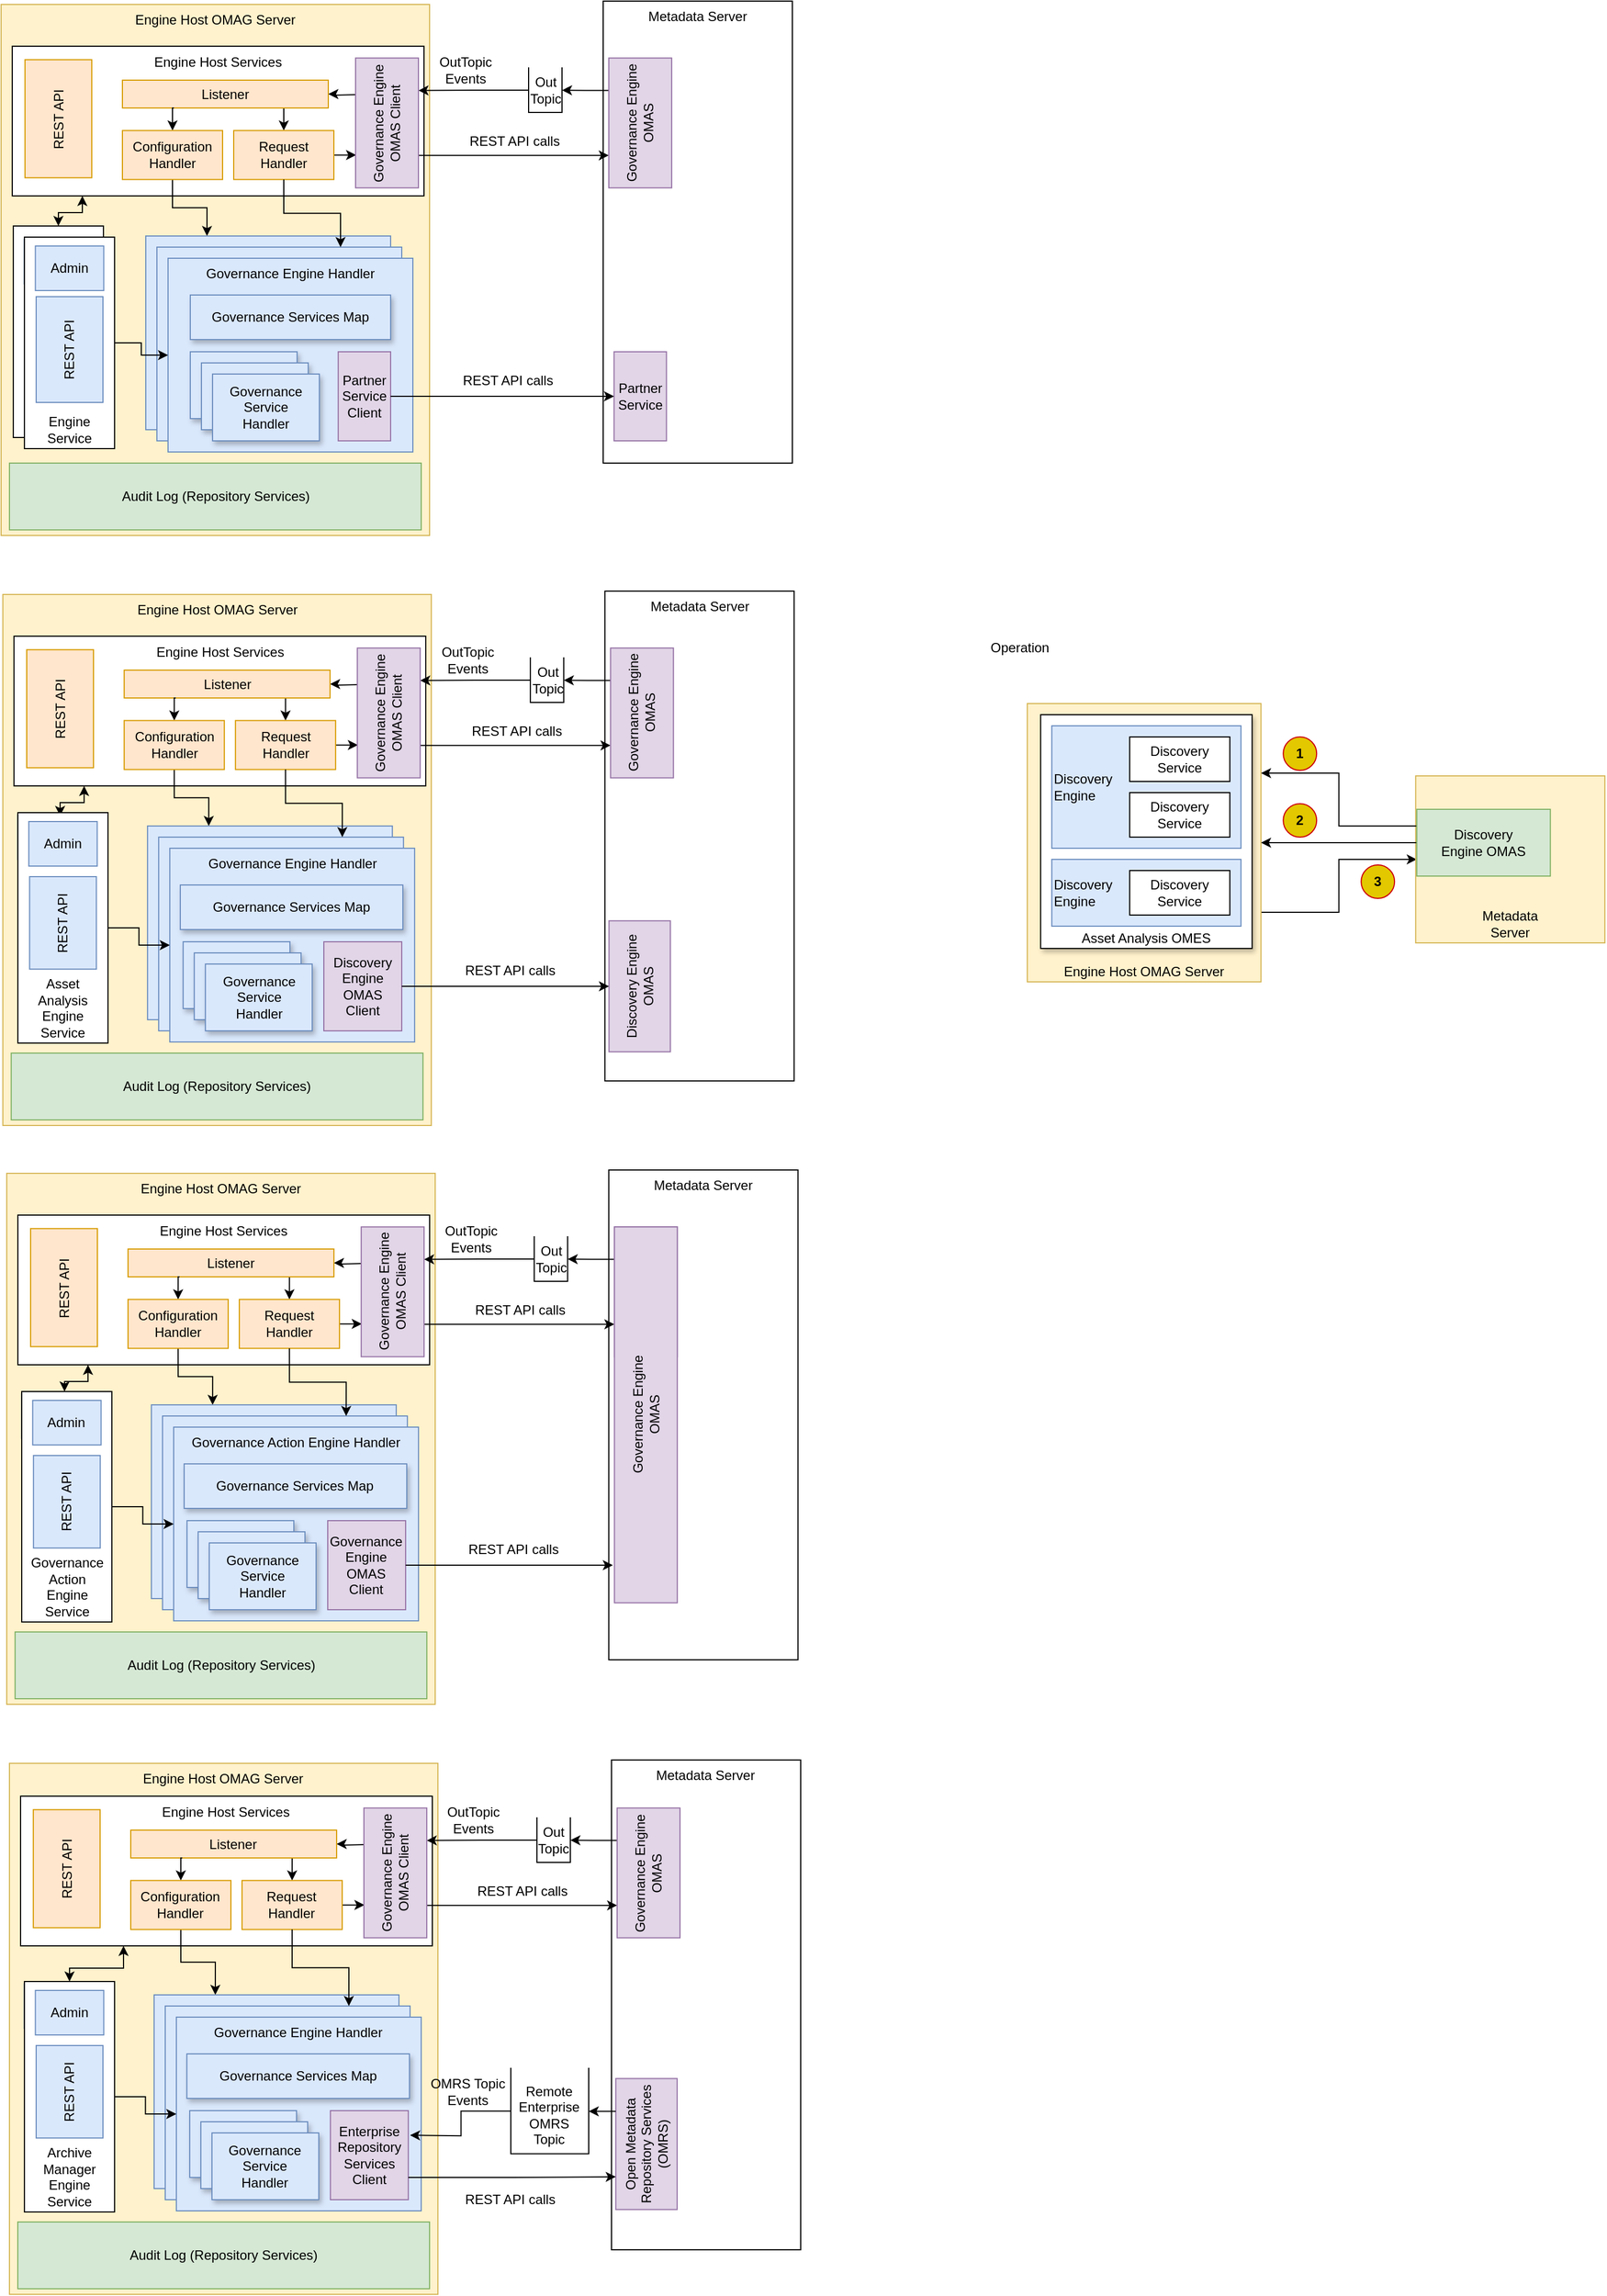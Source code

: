 <mxfile version="16.0.0" type="device" pages="7"><diagram id="9QGye9qF3GlcTXH40-j3" name="engine-host-internals"><mxGraphModel dx="932" dy="1776" grid="1" gridSize="10" guides="1" tooltips="1" connect="1" arrows="1" fold="1" page="1" pageScale="1" pageWidth="827" pageHeight="1169" math="0" shadow="0"><root><mxCell id="1A0xML21-OaG5q6vJsk9-0"/><mxCell id="1A0xML21-OaG5q6vJsk9-1" parent="1A0xML21-OaG5q6vJsk9-0"/><mxCell id="C474DuP7eIwvaRZx95Ov-111" value="" style="rounded=0;whiteSpace=wrap;html=1;verticalAlign=top;fillColor=#dae8fc;strokeColor=#6c8ebf;" parent="1A0xML21-OaG5q6vJsk9-1" vertex="1"><mxGeometry x="235" y="-335" width="36" height="20" as="geometry"/></mxCell><mxCell id="C474DuP7eIwvaRZx95Ov-33" style="edgeStyle=orthogonalEdgeStyle;rounded=0;orthogonalLoop=1;jettySize=auto;html=1;exitX=1;exitY=0.75;exitDx=0;exitDy=0;entryX=0;entryY=0.75;entryDx=0;entryDy=0;startArrow=none;startFill=0;" parent="1A0xML21-OaG5q6vJsk9-1" source="C474DuP7eIwvaRZx95Ov-34" target="C474DuP7eIwvaRZx95Ov-38" edge="1"><mxGeometry relative="1" as="geometry"/></mxCell><mxCell id="C474DuP7eIwvaRZx95Ov-34" value="Engine Host OMAG Server" style="rounded=0;whiteSpace=wrap;html=1;verticalAlign=bottom;fillColor=#fff2cc;strokeColor=#d6b656;" parent="1A0xML21-OaG5q6vJsk9-1" vertex="1"><mxGeometry x="1102.1" y="141" width="210" height="250" as="geometry"/></mxCell><mxCell id="C474DuP7eIwvaRZx95Ov-35" value="Metadata&lt;br&gt;Server" style="rounded=0;whiteSpace=wrap;html=1;verticalAlign=bottom;fillColor=#fff2cc;strokeColor=#d6b656;" parent="1A0xML21-OaG5q6vJsk9-1" vertex="1"><mxGeometry x="1451.1" y="206" width="170" height="150" as="geometry"/></mxCell><mxCell id="C474DuP7eIwvaRZx95Ov-36" style="edgeStyle=orthogonalEdgeStyle;rounded=0;orthogonalLoop=1;jettySize=auto;html=1;exitX=0;exitY=0.25;exitDx=0;exitDy=0;entryX=1;entryY=0.25;entryDx=0;entryDy=0;" parent="1A0xML21-OaG5q6vJsk9-1" source="C474DuP7eIwvaRZx95Ov-38" target="C474DuP7eIwvaRZx95Ov-34" edge="1"><mxGeometry relative="1" as="geometry"/></mxCell><mxCell id="C474DuP7eIwvaRZx95Ov-37" style="edgeStyle=orthogonalEdgeStyle;rounded=0;orthogonalLoop=1;jettySize=auto;html=1;exitX=0;exitY=0.5;exitDx=0;exitDy=0;entryX=1;entryY=0.5;entryDx=0;entryDy=0;startArrow=none;startFill=0;" parent="1A0xML21-OaG5q6vJsk9-1" source="C474DuP7eIwvaRZx95Ov-38" target="C474DuP7eIwvaRZx95Ov-34" edge="1"><mxGeometry relative="1" as="geometry"/></mxCell><mxCell id="C474DuP7eIwvaRZx95Ov-38" value="Discovery&lt;br&gt;Engine OMAS" style="rounded=0;whiteSpace=wrap;html=1;fillColor=#d5e8d4;strokeColor=#82b366;" parent="1A0xML21-OaG5q6vJsk9-1" vertex="1"><mxGeometry x="1452.1" y="236" width="120" height="60" as="geometry"/></mxCell><mxCell id="C474DuP7eIwvaRZx95Ov-39" value="1" style="ellipse;whiteSpace=wrap;html=1;aspect=fixed;align=center;fontStyle=1;fillColor=#e3c800;strokeColor=#CC0000;fontColor=#000000;" parent="1A0xML21-OaG5q6vJsk9-1" vertex="1"><mxGeometry x="1332.1" y="171" width="30" height="30" as="geometry"/></mxCell><mxCell id="C474DuP7eIwvaRZx95Ov-40" value="2" style="ellipse;whiteSpace=wrap;html=1;aspect=fixed;align=center;fontStyle=1;fillColor=#e3c800;strokeColor=#CC0000;fontColor=#000000;" parent="1A0xML21-OaG5q6vJsk9-1" vertex="1"><mxGeometry x="1332.1" y="231" width="30" height="30" as="geometry"/></mxCell><mxCell id="C474DuP7eIwvaRZx95Ov-41" value="3" style="ellipse;whiteSpace=wrap;html=1;aspect=fixed;align=center;fontStyle=1;fillColor=#e3c800;strokeColor=#CC0000;fontColor=#000000;" parent="1A0xML21-OaG5q6vJsk9-1" vertex="1"><mxGeometry x="1402.1" y="286" width="30" height="30" as="geometry"/></mxCell><mxCell id="C474DuP7eIwvaRZx95Ov-42" value="Asset Analysis OMES" style="rounded=0;whiteSpace=wrap;html=1;shadow=1;align=center;verticalAlign=bottom;" parent="1A0xML21-OaG5q6vJsk9-1" vertex="1"><mxGeometry x="1114.1" y="151" width="190" height="210" as="geometry"/></mxCell><mxCell id="C474DuP7eIwvaRZx95Ov-43" value="Discovery&lt;br&gt;Engine" style="rounded=0;whiteSpace=wrap;html=1;align=left;fillColor=#dae8fc;strokeColor=#6c8ebf;" parent="1A0xML21-OaG5q6vJsk9-1" vertex="1"><mxGeometry x="1124.1" y="161" width="170" height="110" as="geometry"/></mxCell><mxCell id="C474DuP7eIwvaRZx95Ov-44" value="Discovery&lt;br&gt;Engine" style="rounded=0;whiteSpace=wrap;html=1;align=left;fillColor=#dae8fc;strokeColor=#6c8ebf;" parent="1A0xML21-OaG5q6vJsk9-1" vertex="1"><mxGeometry x="1124.1" y="281" width="170" height="60" as="geometry"/></mxCell><mxCell id="C474DuP7eIwvaRZx95Ov-45" value="Discovery&lt;br&gt;&lt;div style=&quot;&quot;&gt;&lt;span&gt;Service&lt;/span&gt;&lt;/div&gt;" style="rounded=0;whiteSpace=wrap;html=1;align=center;" parent="1A0xML21-OaG5q6vJsk9-1" vertex="1"><mxGeometry x="1194.1" y="171" width="90" height="40" as="geometry"/></mxCell><mxCell id="C474DuP7eIwvaRZx95Ov-46" value="Discovery&lt;br&gt;&lt;div style=&quot;&quot;&gt;&lt;span&gt;Service&lt;/span&gt;&lt;/div&gt;" style="rounded=0;whiteSpace=wrap;html=1;align=center;" parent="1A0xML21-OaG5q6vJsk9-1" vertex="1"><mxGeometry x="1194.1" y="221" width="90" height="40" as="geometry"/></mxCell><mxCell id="C474DuP7eIwvaRZx95Ov-47" value="Discovery&lt;br&gt;&lt;div style=&quot;&quot;&gt;&lt;span&gt;Service&lt;/span&gt;&lt;/div&gt;" style="rounded=0;whiteSpace=wrap;html=1;align=center;" parent="1A0xML21-OaG5q6vJsk9-1" vertex="1"><mxGeometry x="1194.1" y="291" width="90" height="40" as="geometry"/></mxCell><mxCell id="C474DuP7eIwvaRZx95Ov-48" value="Operation" style="text;html=1;align=center;verticalAlign=middle;resizable=0;points=[];autosize=1;" parent="1A0xML21-OaG5q6vJsk9-1" vertex="1"><mxGeometry x="1060" y="81" width="70" height="20" as="geometry"/></mxCell><mxCell id="C474DuP7eIwvaRZx95Ov-98" value="Engine Host OMAG Server" style="rounded=0;whiteSpace=wrap;html=1;verticalAlign=top;fillColor=#fff2cc;strokeColor=#d6b656;" parent="1A0xML21-OaG5q6vJsk9-1" vertex="1"><mxGeometry x="180" y="-487" width="385" height="477" as="geometry"/></mxCell><mxCell id="C474DuP7eIwvaRZx95Ov-99" value="Engine Host Services" style="rounded=0;whiteSpace=wrap;html=1;verticalAlign=top;" parent="1A0xML21-OaG5q6vJsk9-1" vertex="1"><mxGeometry x="190" y="-449.5" width="370" height="134.5" as="geometry"/></mxCell><mxCell id="C474DuP7eIwvaRZx95Ov-100" value="Metadata Server" style="rounded=0;whiteSpace=wrap;html=1;verticalAlign=top;" parent="1A0xML21-OaG5q6vJsk9-1" vertex="1"><mxGeometry x="721" y="-490" width="170" height="415" as="geometry"/></mxCell><mxCell id="C474DuP7eIwvaRZx95Ov-140" style="edgeStyle=orthogonalEdgeStyle;rounded=0;orthogonalLoop=1;jettySize=auto;html=1;" parent="1A0xML21-OaG5q6vJsk9-1" target="C474DuP7eIwvaRZx95Ov-108" edge="1"><mxGeometry relative="1" as="geometry"><mxPoint x="500" y="-406" as="sourcePoint"/></mxGeometry></mxCell><mxCell id="C474DuP7eIwvaRZx95Ov-141" style="edgeStyle=orthogonalEdgeStyle;rounded=0;orthogonalLoop=1;jettySize=auto;html=1;entryX=0.75;entryY=1;entryDx=0;entryDy=0;" parent="1A0xML21-OaG5q6vJsk9-1" source="C474DuP7eIwvaRZx95Ov-103" target="C474DuP7eIwvaRZx95Ov-117" edge="1"><mxGeometry relative="1" as="geometry"/></mxCell><mxCell id="C474DuP7eIwvaRZx95Ov-103" value="" style="shape=partialRectangle;whiteSpace=wrap;html=1;bottom=1;right=1;left=1;top=0;fillColor=none;routingCenterX=-0.5;" parent="1A0xML21-OaG5q6vJsk9-1" vertex="1"><mxGeometry x="654" y="-430" width="30" height="40" as="geometry"/></mxCell><mxCell id="C474DuP7eIwvaRZx95Ov-104" value="Out&lt;br&gt;Topic" style="text;html=1;align=center;verticalAlign=middle;resizable=0;points=[];;autosize=1;" parent="1A0xML21-OaG5q6vJsk9-1" vertex="1"><mxGeometry x="649" y="-425" width="40" height="30" as="geometry"/></mxCell><mxCell id="C474DuP7eIwvaRZx95Ov-105" style="edgeStyle=orthogonalEdgeStyle;rounded=0;orthogonalLoop=1;jettySize=auto;html=1;exitX=0.75;exitY=0;exitDx=0;exitDy=0;entryX=1;entryY=0.5;entryDx=0;entryDy=0;" parent="1A0xML21-OaG5q6vJsk9-1" source="C474DuP7eIwvaRZx95Ov-142" target="C474DuP7eIwvaRZx95Ov-103" edge="1"><mxGeometry relative="1" as="geometry"><mxPoint x="723.845" y="-410.332" as="sourcePoint"/></mxGeometry></mxCell><mxCell id="C474DuP7eIwvaRZx95Ov-137" style="edgeStyle=orthogonalEdgeStyle;rounded=0;orthogonalLoop=1;jettySize=auto;html=1;exitX=0.75;exitY=1;exitDx=0;exitDy=0;entryX=0.5;entryY=0;entryDx=0;entryDy=0;" parent="1A0xML21-OaG5q6vJsk9-1" source="C474DuP7eIwvaRZx95Ov-108" target="C474DuP7eIwvaRZx95Ov-110" edge="1"><mxGeometry relative="1" as="geometry"/></mxCell><mxCell id="C474DuP7eIwvaRZx95Ov-108" value="Listener" style="rounded=0;whiteSpace=wrap;html=1;fillColor=#ffe6cc;strokeColor=#d79b00;" parent="1A0xML21-OaG5q6vJsk9-1" vertex="1"><mxGeometry x="289" y="-419" width="185" height="25" as="geometry"/></mxCell><mxCell id="C474DuP7eIwvaRZx95Ov-138" style="edgeStyle=orthogonalEdgeStyle;rounded=0;orthogonalLoop=1;jettySize=auto;html=1;entryX=0.25;entryY=0;entryDx=0;entryDy=0;" parent="1A0xML21-OaG5q6vJsk9-1" source="C474DuP7eIwvaRZx95Ov-110" target="C474DuP7eIwvaRZx95Ov-117" edge="1"><mxGeometry relative="1" as="geometry"/></mxCell><mxCell id="C474DuP7eIwvaRZx95Ov-110" value="Request&lt;br&gt;Handler" style="rounded=0;whiteSpace=wrap;html=1;fillColor=#ffe6cc;strokeColor=#d79b00;" parent="1A0xML21-OaG5q6vJsk9-1" vertex="1"><mxGeometry x="389" y="-373.75" width="90" height="44" as="geometry"/></mxCell><mxCell id="C474DuP7eIwvaRZx95Ov-116" style="edgeStyle=orthogonalEdgeStyle;rounded=0;orthogonalLoop=1;jettySize=auto;html=1;exitX=0.25;exitY=1;exitDx=0;exitDy=0;startArrow=none;startFill=0;entryX=0.25;entryY=0;entryDx=0;entryDy=0;" parent="1A0xML21-OaG5q6vJsk9-1" source="C474DuP7eIwvaRZx95Ov-117" target="C474DuP7eIwvaRZx95Ov-142" edge="1"><mxGeometry relative="1" as="geometry"><mxPoint x="723.845" y="-352.527" as="targetPoint"/></mxGeometry></mxCell><mxCell id="C474DuP7eIwvaRZx95Ov-117" value="Governance Engine&lt;br&gt;OMAS Client" style="rounded=0;whiteSpace=wrap;html=1;rotation=-90;fillColor=#e1d5e7;strokeColor=#9673a6;" parent="1A0xML21-OaG5q6vJsk9-1" vertex="1"><mxGeometry x="468.45" y="-408.8" width="116.62" height="56.5" as="geometry"/></mxCell><mxCell id="C474DuP7eIwvaRZx95Ov-121" style="edgeStyle=orthogonalEdgeStyle;rounded=0;orthogonalLoop=1;jettySize=auto;html=1;exitX=0.5;exitY=1;exitDx=0;exitDy=0;" parent="1A0xML21-OaG5q6vJsk9-1" source="C474DuP7eIwvaRZx95Ov-103" target="C474DuP7eIwvaRZx95Ov-103" edge="1"><mxGeometry relative="1" as="geometry"/></mxCell><mxCell id="C474DuP7eIwvaRZx95Ov-122" value="REST API calls" style="text;html=1;align=center;verticalAlign=middle;resizable=0;points=[];;autosize=1;" parent="1A0xML21-OaG5q6vJsk9-1" vertex="1"><mxGeometry x="591" y="-373.75" width="100" height="20" as="geometry"/></mxCell><mxCell id="C474DuP7eIwvaRZx95Ov-123" value="OutTopic&lt;br&gt;Events" style="text;html=1;align=center;verticalAlign=middle;resizable=0;points=[];;autosize=1;" parent="1A0xML21-OaG5q6vJsk9-1" vertex="1"><mxGeometry x="567" y="-442.8" width="60" height="30" as="geometry"/></mxCell><mxCell id="C474DuP7eIwvaRZx95Ov-134" style="edgeStyle=orthogonalEdgeStyle;rounded=0;orthogonalLoop=1;jettySize=auto;html=1;exitX=0.25;exitY=1;exitDx=0;exitDy=0;entryX=0.5;entryY=0;entryDx=0;entryDy=0;startArrow=none;startFill=0;" parent="1A0xML21-OaG5q6vJsk9-1" source="C474DuP7eIwvaRZx95Ov-108" target="C474DuP7eIwvaRZx95Ov-136" edge="1"><mxGeometry relative="1" as="geometry"><mxPoint x="334.9" y="-441" as="sourcePoint"/></mxGeometry></mxCell><mxCell id="C474DuP7eIwvaRZx95Ov-135" style="edgeStyle=orthogonalEdgeStyle;rounded=0;orthogonalLoop=1;jettySize=auto;html=1;exitX=0.5;exitY=1;exitDx=0;exitDy=0;entryX=0.25;entryY=0;entryDx=0;entryDy=0;startArrow=none;startFill=0;" parent="1A0xML21-OaG5q6vJsk9-1" source="C474DuP7eIwvaRZx95Ov-136" target="C474DuP7eIwvaRZx95Ov-143" edge="1"><mxGeometry relative="1" as="geometry"><mxPoint x="263.9" y="-359" as="targetPoint"/></mxGeometry></mxCell><mxCell id="C474DuP7eIwvaRZx95Ov-136" value="Configuration&lt;br&gt;Handler" style="rounded=0;whiteSpace=wrap;html=1;fillColor=#ffe6cc;strokeColor=#d79b00;" parent="1A0xML21-OaG5q6vJsk9-1" vertex="1"><mxGeometry x="289" y="-373.75" width="90" height="44" as="geometry"/></mxCell><mxCell id="C474DuP7eIwvaRZx95Ov-142" value="Governance Engine&lt;br&gt;OMAS" style="rounded=0;whiteSpace=wrap;html=1;rotation=-90;fillColor=#e1d5e7;strokeColor=#9673a6;" parent="1A0xML21-OaG5q6vJsk9-1" vertex="1"><mxGeometry x="696" y="-408.8" width="116.62" height="56.5" as="geometry"/></mxCell><mxCell id="C474DuP7eIwvaRZx95Ov-145" value="REST API" style="rounded=0;whiteSpace=wrap;html=1;rotation=-90;fillColor=#ffe6cc;strokeColor=#d79b00;" parent="1A0xML21-OaG5q6vJsk9-1" vertex="1"><mxGeometry x="178.42" y="-414.33" width="106.05" height="60" as="geometry"/></mxCell><mxCell id="C474DuP7eIwvaRZx95Ov-146" value="Partner&lt;br&gt;Service" style="rounded=0;whiteSpace=wrap;html=1;rotation=0;fillColor=#e1d5e7;strokeColor=#9673a6;" parent="1A0xML21-OaG5q6vJsk9-1" vertex="1"><mxGeometry x="730.76" y="-175" width="47.1" height="80" as="geometry"/></mxCell><mxCell id="C474DuP7eIwvaRZx95Ov-148" value="" style="rounded=0;whiteSpace=wrap;html=1;verticalAlign=top;fillColor=#dae8fc;strokeColor=#6c8ebf;" parent="1A0xML21-OaG5q6vJsk9-1" vertex="1"><mxGeometry x="416.45" y="-278" width="35.1" height="20" as="geometry"/></mxCell><mxCell id="C474DuP7eIwvaRZx95Ov-143" value="" style="rounded=0;whiteSpace=wrap;html=1;verticalAlign=top;fillColor=#dae8fc;strokeColor=#6c8ebf;" parent="1A0xML21-OaG5q6vJsk9-1" vertex="1"><mxGeometry x="310" y="-279" width="220" height="174" as="geometry"/></mxCell><mxCell id="C474DuP7eIwvaRZx95Ov-160" style="edgeStyle=orthogonalEdgeStyle;rounded=0;orthogonalLoop=1;jettySize=auto;html=1;exitX=0.5;exitY=0;exitDx=0;exitDy=0;entryX=0.5;entryY=1;entryDx=0;entryDy=0;startArrow=classic;startFill=1;" parent="1A0xML21-OaG5q6vJsk9-1" source="C474DuP7eIwvaRZx95Ov-152" target="C474DuP7eIwvaRZx95Ov-111" edge="1"><mxGeometry relative="1" as="geometry"><Array as="points"><mxPoint x="232" y="-300"/><mxPoint x="253" y="-300"/></Array></mxGeometry></mxCell><mxCell id="C474DuP7eIwvaRZx95Ov-152" value="Engine&lt;br&gt;Service" style="rounded=0;whiteSpace=wrap;html=1;verticalAlign=bottom;" parent="1A0xML21-OaG5q6vJsk9-1" vertex="1"><mxGeometry x="190.95" y="-288" width="81" height="190" as="geometry"/></mxCell><mxCell id="C474DuP7eIwvaRZx95Ov-162" value="REST API calls" style="text;html=1;align=center;verticalAlign=middle;resizable=0;points=[];;autosize=1;" parent="1A0xML21-OaG5q6vJsk9-1" vertex="1"><mxGeometry x="585.07" y="-159" width="100" height="20" as="geometry"/></mxCell><mxCell id="C474DuP7eIwvaRZx95Ov-153" value="Admin" style="rounded=0;whiteSpace=wrap;html=1;fillColor=#dae8fc;strokeColor=#6c8ebf;" parent="1A0xML21-OaG5q6vJsk9-1" vertex="1"><mxGeometry x="200.78" y="-276" width="61.45" height="40" as="geometry"/></mxCell><mxCell id="C474DuP7eIwvaRZx95Ov-155" value="REST API" style="rounded=0;whiteSpace=wrap;html=1;rotation=-90;fillColor=#dae8fc;strokeColor=#6c8ebf;" parent="1A0xML21-OaG5q6vJsk9-1" vertex="1"><mxGeometry x="184" y="-213" width="95" height="60" as="geometry"/></mxCell><mxCell id="C474DuP7eIwvaRZx95Ov-156" value="Engine&lt;br&gt;Service" style="rounded=0;whiteSpace=wrap;html=1;verticalAlign=bottom;" parent="1A0xML21-OaG5q6vJsk9-1" vertex="1"><mxGeometry x="200.95" y="-278" width="81" height="190" as="geometry"/></mxCell><mxCell id="C474DuP7eIwvaRZx95Ov-157" value="Admin" style="rounded=0;whiteSpace=wrap;html=1;fillColor=#dae8fc;strokeColor=#6c8ebf;" parent="1A0xML21-OaG5q6vJsk9-1" vertex="1"><mxGeometry x="210.78" y="-270" width="61.45" height="40" as="geometry"/></mxCell><mxCell id="C474DuP7eIwvaRZx95Ov-158" value="REST API" style="rounded=0;whiteSpace=wrap;html=1;rotation=-90;fillColor=#dae8fc;strokeColor=#6c8ebf;" parent="1A0xML21-OaG5q6vJsk9-1" vertex="1"><mxGeometry x="194" y="-207" width="95" height="60" as="geometry"/></mxCell><mxCell id="C474DuP7eIwvaRZx95Ov-149" value="" style="rounded=0;whiteSpace=wrap;html=1;verticalAlign=top;fillColor=#dae8fc;strokeColor=#6c8ebf;" parent="1A0xML21-OaG5q6vJsk9-1" vertex="1"><mxGeometry x="320" y="-269" width="220" height="174" as="geometry"/></mxCell><mxCell id="C474DuP7eIwvaRZx95Ov-150" value="Governance Engine Handler" style="rounded=0;whiteSpace=wrap;html=1;verticalAlign=top;fillColor=#dae8fc;strokeColor=#6c8ebf;" parent="1A0xML21-OaG5q6vJsk9-1" vertex="1"><mxGeometry x="330" y="-259" width="220" height="174" as="geometry"/></mxCell><mxCell id="C474DuP7eIwvaRZx95Ov-120" value="Governance Services Map" style="rounded=0;whiteSpace=wrap;html=1;fillColor=#dae8fc;strokeColor=#6c8ebf;shadow=1;" parent="1A0xML21-OaG5q6vJsk9-1" vertex="1"><mxGeometry x="350" y="-226" width="180" height="40" as="geometry"/></mxCell><mxCell id="C474DuP7eIwvaRZx95Ov-130" value="Partner&lt;br&gt;Service&lt;br&gt;Client" style="rounded=0;whiteSpace=wrap;html=1;rotation=0;fillColor=#e1d5e7;strokeColor=#9673a6;" parent="1A0xML21-OaG5q6vJsk9-1" vertex="1"><mxGeometry x="482.9" y="-175" width="47.1" height="80" as="geometry"/></mxCell><mxCell id="C474DuP7eIwvaRZx95Ov-132" value="Governance&lt;br&gt;Service&lt;br&gt;Handler" style="rounded=0;whiteSpace=wrap;html=1;fillColor=#dae8fc;strokeColor=#6c8ebf;shadow=1;" parent="1A0xML21-OaG5q6vJsk9-1" vertex="1"><mxGeometry x="350" y="-175" width="95.95" height="60" as="geometry"/></mxCell><mxCell id="C474DuP7eIwvaRZx95Ov-139" style="edgeStyle=orthogonalEdgeStyle;rounded=0;orthogonalLoop=1;jettySize=auto;html=1;exitX=0.5;exitY=1;exitDx=0;exitDy=0;entryX=0.75;entryY=0;entryDx=0;entryDy=0;" parent="1A0xML21-OaG5q6vJsk9-1" source="C474DuP7eIwvaRZx95Ov-110" target="C474DuP7eIwvaRZx95Ov-149" edge="1"><mxGeometry relative="1" as="geometry"/></mxCell><mxCell id="C474DuP7eIwvaRZx95Ov-159" style="edgeStyle=orthogonalEdgeStyle;rounded=0;orthogonalLoop=1;jettySize=auto;html=1;" parent="1A0xML21-OaG5q6vJsk9-1" source="C474DuP7eIwvaRZx95Ov-156" target="C474DuP7eIwvaRZx95Ov-150" edge="1"><mxGeometry relative="1" as="geometry"/></mxCell><mxCell id="C474DuP7eIwvaRZx95Ov-163" value="Governance&lt;br&gt;Service&lt;br&gt;Handler" style="rounded=0;whiteSpace=wrap;html=1;fillColor=#dae8fc;strokeColor=#6c8ebf;shadow=1;" parent="1A0xML21-OaG5q6vJsk9-1" vertex="1"><mxGeometry x="360" y="-165" width="95.95" height="60" as="geometry"/></mxCell><mxCell id="C474DuP7eIwvaRZx95Ov-164" value="Governance&lt;br&gt;Service&lt;br&gt;Handler" style="rounded=0;whiteSpace=wrap;html=1;fillColor=#dae8fc;strokeColor=#6c8ebf;shadow=1;" parent="1A0xML21-OaG5q6vJsk9-1" vertex="1"><mxGeometry x="370" y="-155" width="95.95" height="60" as="geometry"/></mxCell><mxCell id="C474DuP7eIwvaRZx95Ov-147" style="edgeStyle=orthogonalEdgeStyle;rounded=0;orthogonalLoop=1;jettySize=auto;html=1;entryX=0;entryY=0.5;entryDx=0;entryDy=0;" parent="1A0xML21-OaG5q6vJsk9-1" source="C474DuP7eIwvaRZx95Ov-130" target="C474DuP7eIwvaRZx95Ov-146" edge="1"><mxGeometry relative="1" as="geometry"/></mxCell><mxCell id="C474DuP7eIwvaRZx95Ov-73" value="Audit Log (Repository Services)" style="rounded=0;whiteSpace=wrap;html=1;fillColor=#d5e8d4;strokeColor=#82b366;" parent="1A0xML21-OaG5q6vJsk9-1" vertex="1"><mxGeometry x="187.5" y="-75" width="370" height="60" as="geometry"/></mxCell><mxCell id="-X61TCMz17pQ7-oCpkFn-0" value="" style="rounded=0;whiteSpace=wrap;html=1;verticalAlign=top;fillColor=#dae8fc;strokeColor=#6c8ebf;" parent="1A0xML21-OaG5q6vJsk9-1" vertex="1"><mxGeometry x="236.58" y="195" width="36" height="20" as="geometry"/></mxCell><mxCell id="-X61TCMz17pQ7-oCpkFn-1" value="Engine Host OMAG Server" style="rounded=0;whiteSpace=wrap;html=1;verticalAlign=top;fillColor=#fff2cc;strokeColor=#d6b656;" parent="1A0xML21-OaG5q6vJsk9-1" vertex="1"><mxGeometry x="181.58" y="43" width="385" height="477" as="geometry"/></mxCell><mxCell id="-X61TCMz17pQ7-oCpkFn-2" value="Engine Host Services" style="rounded=0;whiteSpace=wrap;html=1;verticalAlign=top;" parent="1A0xML21-OaG5q6vJsk9-1" vertex="1"><mxGeometry x="191.58" y="80.5" width="370" height="134.5" as="geometry"/></mxCell><mxCell id="-X61TCMz17pQ7-oCpkFn-3" value="Metadata Server" style="rounded=0;whiteSpace=wrap;html=1;verticalAlign=top;" parent="1A0xML21-OaG5q6vJsk9-1" vertex="1"><mxGeometry x="722.58" y="40" width="170" height="440" as="geometry"/></mxCell><mxCell id="-X61TCMz17pQ7-oCpkFn-4" style="edgeStyle=orthogonalEdgeStyle;rounded=0;orthogonalLoop=1;jettySize=auto;html=1;" parent="1A0xML21-OaG5q6vJsk9-1" target="-X61TCMz17pQ7-oCpkFn-10" edge="1"><mxGeometry relative="1" as="geometry"><mxPoint x="501.58" y="124" as="sourcePoint"/></mxGeometry></mxCell><mxCell id="-X61TCMz17pQ7-oCpkFn-5" style="edgeStyle=orthogonalEdgeStyle;rounded=0;orthogonalLoop=1;jettySize=auto;html=1;entryX=0.75;entryY=1;entryDx=0;entryDy=0;" parent="1A0xML21-OaG5q6vJsk9-1" source="-X61TCMz17pQ7-oCpkFn-6" target="-X61TCMz17pQ7-oCpkFn-14" edge="1"><mxGeometry relative="1" as="geometry"/></mxCell><mxCell id="-X61TCMz17pQ7-oCpkFn-6" value="" style="shape=partialRectangle;whiteSpace=wrap;html=1;bottom=1;right=1;left=1;top=0;fillColor=none;routingCenterX=-0.5;" parent="1A0xML21-OaG5q6vJsk9-1" vertex="1"><mxGeometry x="655.58" y="100" width="30" height="40" as="geometry"/></mxCell><mxCell id="-X61TCMz17pQ7-oCpkFn-7" value="Out&lt;br&gt;Topic" style="text;html=1;align=center;verticalAlign=middle;resizable=0;points=[];;autosize=1;" parent="1A0xML21-OaG5q6vJsk9-1" vertex="1"><mxGeometry x="650.58" y="105" width="40" height="30" as="geometry"/></mxCell><mxCell id="-X61TCMz17pQ7-oCpkFn-8" style="edgeStyle=orthogonalEdgeStyle;rounded=0;orthogonalLoop=1;jettySize=auto;html=1;exitX=0.75;exitY=0;exitDx=0;exitDy=0;entryX=1;entryY=0.5;entryDx=0;entryDy=0;" parent="1A0xML21-OaG5q6vJsk9-1" source="-X61TCMz17pQ7-oCpkFn-21" target="-X61TCMz17pQ7-oCpkFn-6" edge="1"><mxGeometry relative="1" as="geometry"><mxPoint x="725.425" y="119.668" as="sourcePoint"/></mxGeometry></mxCell><mxCell id="-X61TCMz17pQ7-oCpkFn-9" style="edgeStyle=orthogonalEdgeStyle;rounded=0;orthogonalLoop=1;jettySize=auto;html=1;exitX=0.75;exitY=1;exitDx=0;exitDy=0;entryX=0.5;entryY=0;entryDx=0;entryDy=0;" parent="1A0xML21-OaG5q6vJsk9-1" source="-X61TCMz17pQ7-oCpkFn-10" target="-X61TCMz17pQ7-oCpkFn-12" edge="1"><mxGeometry relative="1" as="geometry"/></mxCell><mxCell id="-X61TCMz17pQ7-oCpkFn-10" value="Listener" style="rounded=0;whiteSpace=wrap;html=1;fillColor=#ffe6cc;strokeColor=#d79b00;" parent="1A0xML21-OaG5q6vJsk9-1" vertex="1"><mxGeometry x="290.58" y="111" width="185" height="25" as="geometry"/></mxCell><mxCell id="-X61TCMz17pQ7-oCpkFn-11" style="edgeStyle=orthogonalEdgeStyle;rounded=0;orthogonalLoop=1;jettySize=auto;html=1;entryX=0.25;entryY=0;entryDx=0;entryDy=0;" parent="1A0xML21-OaG5q6vJsk9-1" source="-X61TCMz17pQ7-oCpkFn-12" target="-X61TCMz17pQ7-oCpkFn-14" edge="1"><mxGeometry relative="1" as="geometry"/></mxCell><mxCell id="-X61TCMz17pQ7-oCpkFn-12" value="Request&lt;br&gt;Handler" style="rounded=0;whiteSpace=wrap;html=1;fillColor=#ffe6cc;strokeColor=#d79b00;" parent="1A0xML21-OaG5q6vJsk9-1" vertex="1"><mxGeometry x="390.58" y="156.25" width="90" height="44" as="geometry"/></mxCell><mxCell id="-X61TCMz17pQ7-oCpkFn-13" style="edgeStyle=orthogonalEdgeStyle;rounded=0;orthogonalLoop=1;jettySize=auto;html=1;exitX=0.25;exitY=1;exitDx=0;exitDy=0;startArrow=none;startFill=0;entryX=0.25;entryY=0;entryDx=0;entryDy=0;" parent="1A0xML21-OaG5q6vJsk9-1" source="-X61TCMz17pQ7-oCpkFn-14" target="-X61TCMz17pQ7-oCpkFn-21" edge="1"><mxGeometry relative="1" as="geometry"><mxPoint x="725.425" y="177.473" as="targetPoint"/></mxGeometry></mxCell><mxCell id="-X61TCMz17pQ7-oCpkFn-14" value="Governance Engine&lt;br&gt;OMAS Client" style="rounded=0;whiteSpace=wrap;html=1;rotation=-90;fillColor=#e1d5e7;strokeColor=#9673a6;" parent="1A0xML21-OaG5q6vJsk9-1" vertex="1"><mxGeometry x="470.03" y="121.2" width="116.62" height="56.5" as="geometry"/></mxCell><mxCell id="-X61TCMz17pQ7-oCpkFn-15" style="edgeStyle=orthogonalEdgeStyle;rounded=0;orthogonalLoop=1;jettySize=auto;html=1;exitX=0.5;exitY=1;exitDx=0;exitDy=0;" parent="1A0xML21-OaG5q6vJsk9-1" source="-X61TCMz17pQ7-oCpkFn-6" target="-X61TCMz17pQ7-oCpkFn-6" edge="1"><mxGeometry relative="1" as="geometry"/></mxCell><mxCell id="-X61TCMz17pQ7-oCpkFn-16" value="REST API calls" style="text;html=1;align=center;verticalAlign=middle;resizable=0;points=[];;autosize=1;" parent="1A0xML21-OaG5q6vJsk9-1" vertex="1"><mxGeometry x="592.58" y="156.25" width="100" height="20" as="geometry"/></mxCell><mxCell id="-X61TCMz17pQ7-oCpkFn-17" value="OutTopic&lt;br&gt;Events" style="text;html=1;align=center;verticalAlign=middle;resizable=0;points=[];;autosize=1;" parent="1A0xML21-OaG5q6vJsk9-1" vertex="1"><mxGeometry x="568.58" y="87.2" width="60" height="30" as="geometry"/></mxCell><mxCell id="-X61TCMz17pQ7-oCpkFn-18" style="edgeStyle=orthogonalEdgeStyle;rounded=0;orthogonalLoop=1;jettySize=auto;html=1;exitX=0.25;exitY=1;exitDx=0;exitDy=0;entryX=0.5;entryY=0;entryDx=0;entryDy=0;startArrow=none;startFill=0;" parent="1A0xML21-OaG5q6vJsk9-1" source="-X61TCMz17pQ7-oCpkFn-10" target="-X61TCMz17pQ7-oCpkFn-20" edge="1"><mxGeometry relative="1" as="geometry"><mxPoint x="336.48" y="89" as="sourcePoint"/></mxGeometry></mxCell><mxCell id="-X61TCMz17pQ7-oCpkFn-19" style="edgeStyle=orthogonalEdgeStyle;rounded=0;orthogonalLoop=1;jettySize=auto;html=1;exitX=0.5;exitY=1;exitDx=0;exitDy=0;entryX=0.25;entryY=0;entryDx=0;entryDy=0;startArrow=none;startFill=0;" parent="1A0xML21-OaG5q6vJsk9-1" source="-X61TCMz17pQ7-oCpkFn-20" target="-X61TCMz17pQ7-oCpkFn-25" edge="1"><mxGeometry relative="1" as="geometry"><mxPoint x="265.48" y="171" as="targetPoint"/></mxGeometry></mxCell><mxCell id="-X61TCMz17pQ7-oCpkFn-20" value="Configuration&lt;br&gt;Handler" style="rounded=0;whiteSpace=wrap;html=1;fillColor=#ffe6cc;strokeColor=#d79b00;" parent="1A0xML21-OaG5q6vJsk9-1" vertex="1"><mxGeometry x="290.58" y="156.25" width="90" height="44" as="geometry"/></mxCell><mxCell id="-X61TCMz17pQ7-oCpkFn-21" value="Governance Engine&lt;br&gt;OMAS" style="rounded=0;whiteSpace=wrap;html=1;rotation=-90;fillColor=#e1d5e7;strokeColor=#9673a6;" parent="1A0xML21-OaG5q6vJsk9-1" vertex="1"><mxGeometry x="697.58" y="121.2" width="116.62" height="56.5" as="geometry"/></mxCell><mxCell id="-X61TCMz17pQ7-oCpkFn-22" value="REST API" style="rounded=0;whiteSpace=wrap;html=1;rotation=-90;fillColor=#ffe6cc;strokeColor=#d79b00;" parent="1A0xML21-OaG5q6vJsk9-1" vertex="1"><mxGeometry x="180" y="115.67" width="106.05" height="60" as="geometry"/></mxCell><mxCell id="-X61TCMz17pQ7-oCpkFn-23" value="Discovery Engine&lt;br&gt;OMAS" style="rounded=0;whiteSpace=wrap;html=1;rotation=-90;fillColor=#e1d5e7;strokeColor=#9673a6;" parent="1A0xML21-OaG5q6vJsk9-1" vertex="1"><mxGeometry x="694.96" y="367.43" width="117.66" height="55.14" as="geometry"/></mxCell><mxCell id="-X61TCMz17pQ7-oCpkFn-24" value="" style="rounded=0;whiteSpace=wrap;html=1;verticalAlign=top;fillColor=#dae8fc;strokeColor=#6c8ebf;" parent="1A0xML21-OaG5q6vJsk9-1" vertex="1"><mxGeometry x="418.03" y="252" width="35.1" height="20" as="geometry"/></mxCell><mxCell id="-X61TCMz17pQ7-oCpkFn-25" value="" style="rounded=0;whiteSpace=wrap;html=1;verticalAlign=top;fillColor=#dae8fc;strokeColor=#6c8ebf;" parent="1A0xML21-OaG5q6vJsk9-1" vertex="1"><mxGeometry x="311.58" y="251" width="220" height="174" as="geometry"/></mxCell><mxCell id="-X61TCMz17pQ7-oCpkFn-26" style="edgeStyle=orthogonalEdgeStyle;rounded=0;orthogonalLoop=1;jettySize=auto;html=1;exitX=0.5;exitY=0;exitDx=0;exitDy=0;entryX=0.5;entryY=1;entryDx=0;entryDy=0;startArrow=classic;startFill=1;" parent="1A0xML21-OaG5q6vJsk9-1" target="-X61TCMz17pQ7-oCpkFn-0" edge="1"><mxGeometry relative="1" as="geometry"><Array as="points"><mxPoint x="233.58" y="230"/><mxPoint x="254.58" y="230"/></Array><mxPoint x="233.03" y="242" as="sourcePoint"/></mxGeometry></mxCell><mxCell id="-X61TCMz17pQ7-oCpkFn-28" value="REST API calls" style="text;html=1;align=center;verticalAlign=middle;resizable=0;points=[];;autosize=1;" parent="1A0xML21-OaG5q6vJsk9-1" vertex="1"><mxGeometry x="586.65" y="371" width="100" height="20" as="geometry"/></mxCell><mxCell id="-X61TCMz17pQ7-oCpkFn-29" value="Admin" style="rounded=0;whiteSpace=wrap;html=1;fillColor=#dae8fc;strokeColor=#6c8ebf;" parent="1A0xML21-OaG5q6vJsk9-1" vertex="1"><mxGeometry x="194.88" y="241" width="61.45" height="40" as="geometry"/></mxCell><mxCell id="-X61TCMz17pQ7-oCpkFn-30" value="REST API" style="rounded=0;whiteSpace=wrap;html=1;rotation=-90;fillColor=#dae8fc;strokeColor=#6c8ebf;" parent="1A0xML21-OaG5q6vJsk9-1" vertex="1"><mxGeometry x="178.1" y="304" width="95" height="60" as="geometry"/></mxCell><mxCell id="-X61TCMz17pQ7-oCpkFn-31" value="Asset&lt;br&gt;Analysis&lt;br&gt;Engine&lt;br&gt;Service" style="rounded=0;whiteSpace=wrap;html=1;verticalAlign=bottom;" parent="1A0xML21-OaG5q6vJsk9-1" vertex="1"><mxGeometry x="195.05" y="239" width="81" height="207" as="geometry"/></mxCell><mxCell id="-X61TCMz17pQ7-oCpkFn-32" value="Admin" style="rounded=0;whiteSpace=wrap;html=1;fillColor=#dae8fc;strokeColor=#6c8ebf;" parent="1A0xML21-OaG5q6vJsk9-1" vertex="1"><mxGeometry x="204.88" y="247" width="61.45" height="40" as="geometry"/></mxCell><mxCell id="-X61TCMz17pQ7-oCpkFn-33" value="REST API" style="rounded=0;whiteSpace=wrap;html=1;rotation=-90;fillColor=#dae8fc;strokeColor=#6c8ebf;" parent="1A0xML21-OaG5q6vJsk9-1" vertex="1"><mxGeometry x="194.05" y="308.05" width="83.1" height="60" as="geometry"/></mxCell><mxCell id="-X61TCMz17pQ7-oCpkFn-34" value="" style="rounded=0;whiteSpace=wrap;html=1;verticalAlign=top;fillColor=#dae8fc;strokeColor=#6c8ebf;" parent="1A0xML21-OaG5q6vJsk9-1" vertex="1"><mxGeometry x="321.58" y="261" width="220" height="174" as="geometry"/></mxCell><mxCell id="-X61TCMz17pQ7-oCpkFn-35" value="Governance Engine Handler" style="rounded=0;whiteSpace=wrap;html=1;verticalAlign=top;fillColor=#dae8fc;strokeColor=#6c8ebf;" parent="1A0xML21-OaG5q6vJsk9-1" vertex="1"><mxGeometry x="331.58" y="271" width="220" height="174" as="geometry"/></mxCell><mxCell id="-X61TCMz17pQ7-oCpkFn-36" value="Governance Services Map" style="rounded=0;whiteSpace=wrap;html=1;fillColor=#dae8fc;strokeColor=#6c8ebf;shadow=1;" parent="1A0xML21-OaG5q6vJsk9-1" vertex="1"><mxGeometry x="341" y="304" width="200" height="40" as="geometry"/></mxCell><mxCell id="-X61TCMz17pQ7-oCpkFn-37" value="Discovery&lt;br&gt;Engine&lt;br&gt;OMAS&lt;br&gt;Client" style="rounded=0;whiteSpace=wrap;html=1;rotation=0;fillColor=#e1d5e7;strokeColor=#9673a6;" parent="1A0xML21-OaG5q6vJsk9-1" vertex="1"><mxGeometry x="470" y="355" width="70" height="80" as="geometry"/></mxCell><mxCell id="-X61TCMz17pQ7-oCpkFn-38" value="Governance&lt;br&gt;Service&lt;br&gt;Handler" style="rounded=0;whiteSpace=wrap;html=1;fillColor=#dae8fc;strokeColor=#6c8ebf;shadow=1;" parent="1A0xML21-OaG5q6vJsk9-1" vertex="1"><mxGeometry x="343.58" y="355" width="95.95" height="60" as="geometry"/></mxCell><mxCell id="-X61TCMz17pQ7-oCpkFn-39" style="edgeStyle=orthogonalEdgeStyle;rounded=0;orthogonalLoop=1;jettySize=auto;html=1;exitX=0.5;exitY=1;exitDx=0;exitDy=0;entryX=0.75;entryY=0;entryDx=0;entryDy=0;" parent="1A0xML21-OaG5q6vJsk9-1" source="-X61TCMz17pQ7-oCpkFn-12" target="-X61TCMz17pQ7-oCpkFn-34" edge="1"><mxGeometry relative="1" as="geometry"/></mxCell><mxCell id="-X61TCMz17pQ7-oCpkFn-40" style="edgeStyle=orthogonalEdgeStyle;rounded=0;orthogonalLoop=1;jettySize=auto;html=1;" parent="1A0xML21-OaG5q6vJsk9-1" source="-X61TCMz17pQ7-oCpkFn-31" target="-X61TCMz17pQ7-oCpkFn-35" edge="1"><mxGeometry relative="1" as="geometry"/></mxCell><mxCell id="-X61TCMz17pQ7-oCpkFn-41" value="Governance&lt;br&gt;Service&lt;br&gt;Handler" style="rounded=0;whiteSpace=wrap;html=1;fillColor=#dae8fc;strokeColor=#6c8ebf;shadow=1;" parent="1A0xML21-OaG5q6vJsk9-1" vertex="1"><mxGeometry x="353.58" y="365" width="95.95" height="60" as="geometry"/></mxCell><mxCell id="-X61TCMz17pQ7-oCpkFn-42" value="Governance&lt;br&gt;Service&lt;br&gt;Handler" style="rounded=0;whiteSpace=wrap;html=1;fillColor=#dae8fc;strokeColor=#6c8ebf;shadow=1;" parent="1A0xML21-OaG5q6vJsk9-1" vertex="1"><mxGeometry x="363.58" y="375" width="95.95" height="60" as="geometry"/></mxCell><mxCell id="-X61TCMz17pQ7-oCpkFn-43" style="edgeStyle=orthogonalEdgeStyle;rounded=0;orthogonalLoop=1;jettySize=auto;html=1;entryX=0.5;entryY=0;entryDx=0;entryDy=0;" parent="1A0xML21-OaG5q6vJsk9-1" source="-X61TCMz17pQ7-oCpkFn-37" target="-X61TCMz17pQ7-oCpkFn-23" edge="1"><mxGeometry relative="1" as="geometry"/></mxCell><mxCell id="-X61TCMz17pQ7-oCpkFn-44" value="Audit Log (Repository Services)" style="rounded=0;whiteSpace=wrap;html=1;fillColor=#d5e8d4;strokeColor=#82b366;" parent="1A0xML21-OaG5q6vJsk9-1" vertex="1"><mxGeometry x="189.08" y="455" width="370" height="60" as="geometry"/></mxCell><mxCell id="-X61TCMz17pQ7-oCpkFn-45" value="" style="rounded=0;whiteSpace=wrap;html=1;verticalAlign=top;fillColor=#dae8fc;strokeColor=#6c8ebf;" parent="1A0xML21-OaG5q6vJsk9-1" vertex="1"><mxGeometry x="240.06" y="715" width="36" height="20" as="geometry"/></mxCell><mxCell id="-X61TCMz17pQ7-oCpkFn-46" value="Engine Host OMAG Server" style="rounded=0;whiteSpace=wrap;html=1;verticalAlign=top;fillColor=#fff2cc;strokeColor=#d6b656;" parent="1A0xML21-OaG5q6vJsk9-1" vertex="1"><mxGeometry x="185.06" y="563" width="385" height="477" as="geometry"/></mxCell><mxCell id="-X61TCMz17pQ7-oCpkFn-47" value="Engine Host Services" style="rounded=0;whiteSpace=wrap;html=1;verticalAlign=top;" parent="1A0xML21-OaG5q6vJsk9-1" vertex="1"><mxGeometry x="195.06" y="600.5" width="370" height="134.5" as="geometry"/></mxCell><mxCell id="-X61TCMz17pQ7-oCpkFn-48" value="Metadata Server" style="rounded=0;whiteSpace=wrap;html=1;verticalAlign=top;" parent="1A0xML21-OaG5q6vJsk9-1" vertex="1"><mxGeometry x="726.06" y="560" width="170" height="440" as="geometry"/></mxCell><mxCell id="-X61TCMz17pQ7-oCpkFn-49" style="edgeStyle=orthogonalEdgeStyle;rounded=0;orthogonalLoop=1;jettySize=auto;html=1;" parent="1A0xML21-OaG5q6vJsk9-1" target="-X61TCMz17pQ7-oCpkFn-55" edge="1"><mxGeometry relative="1" as="geometry"><mxPoint x="505.06" y="644" as="sourcePoint"/></mxGeometry></mxCell><mxCell id="-X61TCMz17pQ7-oCpkFn-50" style="edgeStyle=orthogonalEdgeStyle;rounded=0;orthogonalLoop=1;jettySize=auto;html=1;entryX=0.75;entryY=1;entryDx=0;entryDy=0;" parent="1A0xML21-OaG5q6vJsk9-1" source="-X61TCMz17pQ7-oCpkFn-51" target="-X61TCMz17pQ7-oCpkFn-59" edge="1"><mxGeometry relative="1" as="geometry"/></mxCell><mxCell id="-X61TCMz17pQ7-oCpkFn-51" value="" style="shape=partialRectangle;whiteSpace=wrap;html=1;bottom=1;right=1;left=1;top=0;fillColor=none;routingCenterX=-0.5;" parent="1A0xML21-OaG5q6vJsk9-1" vertex="1"><mxGeometry x="659.06" y="620" width="30" height="40" as="geometry"/></mxCell><mxCell id="-X61TCMz17pQ7-oCpkFn-52" value="Out&lt;br&gt;Topic" style="text;html=1;align=center;verticalAlign=middle;resizable=0;points=[];;autosize=1;" parent="1A0xML21-OaG5q6vJsk9-1" vertex="1"><mxGeometry x="654.06" y="625" width="40" height="30" as="geometry"/></mxCell><mxCell id="-X61TCMz17pQ7-oCpkFn-53" style="edgeStyle=orthogonalEdgeStyle;rounded=0;orthogonalLoop=1;jettySize=auto;html=1;exitX=0.75;exitY=0;exitDx=0;exitDy=0;entryX=1;entryY=0.5;entryDx=0;entryDy=0;" parent="1A0xML21-OaG5q6vJsk9-1" source="-X61TCMz17pQ7-oCpkFn-66" target="-X61TCMz17pQ7-oCpkFn-51" edge="1"><mxGeometry relative="1" as="geometry"><mxPoint x="728.905" y="639.668" as="sourcePoint"/></mxGeometry></mxCell><mxCell id="-X61TCMz17pQ7-oCpkFn-54" style="edgeStyle=orthogonalEdgeStyle;rounded=0;orthogonalLoop=1;jettySize=auto;html=1;exitX=0.75;exitY=1;exitDx=0;exitDy=0;entryX=0.5;entryY=0;entryDx=0;entryDy=0;" parent="1A0xML21-OaG5q6vJsk9-1" source="-X61TCMz17pQ7-oCpkFn-55" target="-X61TCMz17pQ7-oCpkFn-57" edge="1"><mxGeometry relative="1" as="geometry"/></mxCell><mxCell id="-X61TCMz17pQ7-oCpkFn-55" value="Listener" style="rounded=0;whiteSpace=wrap;html=1;fillColor=#ffe6cc;strokeColor=#d79b00;" parent="1A0xML21-OaG5q6vJsk9-1" vertex="1"><mxGeometry x="294.06" y="631" width="185" height="25" as="geometry"/></mxCell><mxCell id="-X61TCMz17pQ7-oCpkFn-56" style="edgeStyle=orthogonalEdgeStyle;rounded=0;orthogonalLoop=1;jettySize=auto;html=1;entryX=0.25;entryY=0;entryDx=0;entryDy=0;" parent="1A0xML21-OaG5q6vJsk9-1" source="-X61TCMz17pQ7-oCpkFn-57" target="-X61TCMz17pQ7-oCpkFn-59" edge="1"><mxGeometry relative="1" as="geometry"/></mxCell><mxCell id="-X61TCMz17pQ7-oCpkFn-57" value="Request&lt;br&gt;Handler" style="rounded=0;whiteSpace=wrap;html=1;fillColor=#ffe6cc;strokeColor=#d79b00;" parent="1A0xML21-OaG5q6vJsk9-1" vertex="1"><mxGeometry x="394.06" y="676.25" width="90" height="44" as="geometry"/></mxCell><mxCell id="-X61TCMz17pQ7-oCpkFn-58" style="edgeStyle=orthogonalEdgeStyle;rounded=0;orthogonalLoop=1;jettySize=auto;html=1;exitX=0.25;exitY=1;exitDx=0;exitDy=0;startArrow=none;startFill=0;entryX=0.25;entryY=0;entryDx=0;entryDy=0;" parent="1A0xML21-OaG5q6vJsk9-1" source="-X61TCMz17pQ7-oCpkFn-59" target="-X61TCMz17pQ7-oCpkFn-66" edge="1"><mxGeometry relative="1" as="geometry"><mxPoint x="728.905" y="697.473" as="targetPoint"/></mxGeometry></mxCell><mxCell id="-X61TCMz17pQ7-oCpkFn-59" value="Governance Engine&lt;br&gt;OMAS Client" style="rounded=0;whiteSpace=wrap;html=1;rotation=-90;fillColor=#e1d5e7;strokeColor=#9673a6;" parent="1A0xML21-OaG5q6vJsk9-1" vertex="1"><mxGeometry x="473.51" y="641.2" width="116.62" height="56.5" as="geometry"/></mxCell><mxCell id="-X61TCMz17pQ7-oCpkFn-60" style="edgeStyle=orthogonalEdgeStyle;rounded=0;orthogonalLoop=1;jettySize=auto;html=1;exitX=0.5;exitY=1;exitDx=0;exitDy=0;" parent="1A0xML21-OaG5q6vJsk9-1" source="-X61TCMz17pQ7-oCpkFn-51" target="-X61TCMz17pQ7-oCpkFn-51" edge="1"><mxGeometry relative="1" as="geometry"/></mxCell><mxCell id="-X61TCMz17pQ7-oCpkFn-61" value="REST API calls" style="text;html=1;align=center;verticalAlign=middle;resizable=0;points=[];;autosize=1;" parent="1A0xML21-OaG5q6vJsk9-1" vertex="1"><mxGeometry x="596.06" y="676.25" width="100" height="20" as="geometry"/></mxCell><mxCell id="-X61TCMz17pQ7-oCpkFn-62" value="OutTopic&lt;br&gt;Events" style="text;html=1;align=center;verticalAlign=middle;resizable=0;points=[];;autosize=1;" parent="1A0xML21-OaG5q6vJsk9-1" vertex="1"><mxGeometry x="572.06" y="607.2" width="60" height="30" as="geometry"/></mxCell><mxCell id="-X61TCMz17pQ7-oCpkFn-63" style="edgeStyle=orthogonalEdgeStyle;rounded=0;orthogonalLoop=1;jettySize=auto;html=1;exitX=0.25;exitY=1;exitDx=0;exitDy=0;entryX=0.5;entryY=0;entryDx=0;entryDy=0;startArrow=none;startFill=0;" parent="1A0xML21-OaG5q6vJsk9-1" source="-X61TCMz17pQ7-oCpkFn-55" target="-X61TCMz17pQ7-oCpkFn-65" edge="1"><mxGeometry relative="1" as="geometry"><mxPoint x="339.96" y="609" as="sourcePoint"/></mxGeometry></mxCell><mxCell id="-X61TCMz17pQ7-oCpkFn-64" style="edgeStyle=orthogonalEdgeStyle;rounded=0;orthogonalLoop=1;jettySize=auto;html=1;exitX=0.5;exitY=1;exitDx=0;exitDy=0;entryX=0.25;entryY=0;entryDx=0;entryDy=0;startArrow=none;startFill=0;" parent="1A0xML21-OaG5q6vJsk9-1" source="-X61TCMz17pQ7-oCpkFn-65" target="-X61TCMz17pQ7-oCpkFn-70" edge="1"><mxGeometry relative="1" as="geometry"><mxPoint x="268.96" y="691" as="targetPoint"/></mxGeometry></mxCell><mxCell id="-X61TCMz17pQ7-oCpkFn-65" value="Configuration&lt;br&gt;Handler" style="rounded=0;whiteSpace=wrap;html=1;fillColor=#ffe6cc;strokeColor=#d79b00;" parent="1A0xML21-OaG5q6vJsk9-1" vertex="1"><mxGeometry x="294.06" y="676.25" width="90" height="44" as="geometry"/></mxCell><mxCell id="-X61TCMz17pQ7-oCpkFn-66" value="Governance Engine&lt;br&gt;OMAS" style="rounded=0;whiteSpace=wrap;html=1;rotation=-90;fillColor=#e1d5e7;strokeColor=#9673a6;" parent="1A0xML21-OaG5q6vJsk9-1" vertex="1"><mxGeometry x="701.06" y="641.2" width="116.62" height="56.5" as="geometry"/></mxCell><mxCell id="-X61TCMz17pQ7-oCpkFn-67" value="REST API" style="rounded=0;whiteSpace=wrap;html=1;rotation=-90;fillColor=#ffe6cc;strokeColor=#d79b00;" parent="1A0xML21-OaG5q6vJsk9-1" vertex="1"><mxGeometry x="183.48" y="635.67" width="106.05" height="60" as="geometry"/></mxCell><mxCell id="-X61TCMz17pQ7-oCpkFn-69" value="" style="rounded=0;whiteSpace=wrap;html=1;verticalAlign=top;fillColor=#dae8fc;strokeColor=#6c8ebf;" parent="1A0xML21-OaG5q6vJsk9-1" vertex="1"><mxGeometry x="421.51" y="772" width="35.1" height="20" as="geometry"/></mxCell><mxCell id="-X61TCMz17pQ7-oCpkFn-70" value="" style="rounded=0;whiteSpace=wrap;html=1;verticalAlign=top;fillColor=#dae8fc;strokeColor=#6c8ebf;" parent="1A0xML21-OaG5q6vJsk9-1" vertex="1"><mxGeometry x="315.06" y="771" width="220" height="174" as="geometry"/></mxCell><mxCell id="-X61TCMz17pQ7-oCpkFn-72" value="REST API calls" style="text;html=1;align=center;verticalAlign=middle;resizable=0;points=[];;autosize=1;" parent="1A0xML21-OaG5q6vJsk9-1" vertex="1"><mxGeometry x="590.13" y="891" width="100" height="20" as="geometry"/></mxCell><mxCell id="-X61TCMz17pQ7-oCpkFn-73" value="Admin" style="rounded=0;whiteSpace=wrap;html=1;fillColor=#dae8fc;strokeColor=#6c8ebf;" parent="1A0xML21-OaG5q6vJsk9-1" vertex="1"><mxGeometry x="198.36" y="761" width="61.45" height="40" as="geometry"/></mxCell><mxCell id="-X61TCMz17pQ7-oCpkFn-74" value="REST API" style="rounded=0;whiteSpace=wrap;html=1;rotation=-90;fillColor=#dae8fc;strokeColor=#6c8ebf;" parent="1A0xML21-OaG5q6vJsk9-1" vertex="1"><mxGeometry x="181.58" y="824" width="95" height="60" as="geometry"/></mxCell><mxCell id="-X61TCMz17pQ7-oCpkFn-75" value="Governance&lt;br&gt;Action&lt;br&gt;Engine&lt;br&gt;Service" style="rounded=0;whiteSpace=wrap;html=1;verticalAlign=bottom;" parent="1A0xML21-OaG5q6vJsk9-1" vertex="1"><mxGeometry x="198.53" y="759" width="81" height="207" as="geometry"/></mxCell><mxCell id="-X61TCMz17pQ7-oCpkFn-76" value="Admin" style="rounded=0;whiteSpace=wrap;html=1;fillColor=#dae8fc;strokeColor=#6c8ebf;" parent="1A0xML21-OaG5q6vJsk9-1" vertex="1"><mxGeometry x="208.36" y="767" width="61.45" height="40" as="geometry"/></mxCell><mxCell id="-X61TCMz17pQ7-oCpkFn-77" value="REST API" style="rounded=0;whiteSpace=wrap;html=1;rotation=-90;fillColor=#dae8fc;strokeColor=#6c8ebf;" parent="1A0xML21-OaG5q6vJsk9-1" vertex="1"><mxGeometry x="197.53" y="828.05" width="83.1" height="60" as="geometry"/></mxCell><mxCell id="-X61TCMz17pQ7-oCpkFn-78" value="" style="rounded=0;whiteSpace=wrap;html=1;verticalAlign=top;fillColor=#dae8fc;strokeColor=#6c8ebf;" parent="1A0xML21-OaG5q6vJsk9-1" vertex="1"><mxGeometry x="325.06" y="781" width="220" height="174" as="geometry"/></mxCell><mxCell id="-X61TCMz17pQ7-oCpkFn-79" value="Governance Action Engine Handler" style="rounded=0;whiteSpace=wrap;html=1;verticalAlign=top;fillColor=#dae8fc;strokeColor=#6c8ebf;" parent="1A0xML21-OaG5q6vJsk9-1" vertex="1"><mxGeometry x="335.06" y="791" width="220" height="174" as="geometry"/></mxCell><mxCell id="-X61TCMz17pQ7-oCpkFn-80" value="Governance Services Map" style="rounded=0;whiteSpace=wrap;html=1;fillColor=#dae8fc;strokeColor=#6c8ebf;shadow=1;" parent="1A0xML21-OaG5q6vJsk9-1" vertex="1"><mxGeometry x="344.48" y="824" width="200" height="40" as="geometry"/></mxCell><mxCell id="-X61TCMz17pQ7-oCpkFn-81" value="Governance&lt;br&gt;Engine&lt;br&gt;OMAS&lt;br&gt;Client" style="rounded=0;whiteSpace=wrap;html=1;rotation=0;fillColor=#e1d5e7;strokeColor=#9673a6;" parent="1A0xML21-OaG5q6vJsk9-1" vertex="1"><mxGeometry x="473.48" y="875" width="70" height="80" as="geometry"/></mxCell><mxCell id="-X61TCMz17pQ7-oCpkFn-82" value="Governance&lt;br&gt;Service&lt;br&gt;Handler" style="rounded=0;whiteSpace=wrap;html=1;fillColor=#dae8fc;strokeColor=#6c8ebf;shadow=1;" parent="1A0xML21-OaG5q6vJsk9-1" vertex="1"><mxGeometry x="347.06" y="875" width="95.95" height="60" as="geometry"/></mxCell><mxCell id="-X61TCMz17pQ7-oCpkFn-83" style="edgeStyle=orthogonalEdgeStyle;rounded=0;orthogonalLoop=1;jettySize=auto;html=1;exitX=0.5;exitY=1;exitDx=0;exitDy=0;entryX=0.75;entryY=0;entryDx=0;entryDy=0;" parent="1A0xML21-OaG5q6vJsk9-1" source="-X61TCMz17pQ7-oCpkFn-57" target="-X61TCMz17pQ7-oCpkFn-78" edge="1"><mxGeometry relative="1" as="geometry"/></mxCell><mxCell id="-X61TCMz17pQ7-oCpkFn-84" style="edgeStyle=orthogonalEdgeStyle;rounded=0;orthogonalLoop=1;jettySize=auto;html=1;" parent="1A0xML21-OaG5q6vJsk9-1" source="-X61TCMz17pQ7-oCpkFn-75" target="-X61TCMz17pQ7-oCpkFn-79" edge="1"><mxGeometry relative="1" as="geometry"/></mxCell><mxCell id="-X61TCMz17pQ7-oCpkFn-85" value="Governance&lt;br&gt;Service&lt;br&gt;Handler" style="rounded=0;whiteSpace=wrap;html=1;fillColor=#dae8fc;strokeColor=#6c8ebf;shadow=1;" parent="1A0xML21-OaG5q6vJsk9-1" vertex="1"><mxGeometry x="357.06" y="885" width="95.95" height="60" as="geometry"/></mxCell><mxCell id="-X61TCMz17pQ7-oCpkFn-86" value="Governance&lt;br&gt;Service&lt;br&gt;Handler" style="rounded=0;whiteSpace=wrap;html=1;fillColor=#dae8fc;strokeColor=#6c8ebf;shadow=1;" parent="1A0xML21-OaG5q6vJsk9-1" vertex="1"><mxGeometry x="367.06" y="895" width="95.95" height="60" as="geometry"/></mxCell><mxCell id="-X61TCMz17pQ7-oCpkFn-87" style="edgeStyle=orthogonalEdgeStyle;rounded=0;orthogonalLoop=1;jettySize=auto;html=1;entryX=0.5;entryY=0;entryDx=0;entryDy=0;" parent="1A0xML21-OaG5q6vJsk9-1" source="-X61TCMz17pQ7-oCpkFn-81" edge="1"><mxGeometry relative="1" as="geometry"><mxPoint x="729.7" y="915" as="targetPoint"/></mxGeometry></mxCell><mxCell id="-X61TCMz17pQ7-oCpkFn-88" value="Audit Log (Repository Services)" style="rounded=0;whiteSpace=wrap;html=1;fillColor=#d5e8d4;strokeColor=#82b366;" parent="1A0xML21-OaG5q6vJsk9-1" vertex="1"><mxGeometry x="192.56" y="975" width="370" height="60" as="geometry"/></mxCell><mxCell id="-X61TCMz17pQ7-oCpkFn-89" value="Governance Engine&lt;br&gt;OMAS" style="rounded=0;whiteSpace=wrap;html=1;rotation=-90;fillColor=#e1d5e7;strokeColor=#9673a6;" parent="1A0xML21-OaG5q6vJsk9-1" vertex="1"><mxGeometry x="590.53" y="751.73" width="337.68" height="56.5" as="geometry"/></mxCell><mxCell id="E2OswdD5wqAT8Viw2gwZ-44" value="" style="rounded=0;whiteSpace=wrap;html=1;verticalAlign=top;fillColor=#dae8fc;strokeColor=#6c8ebf;" parent="1A0xML21-OaG5q6vJsk9-1" vertex="1"><mxGeometry x="242.48" y="1237" width="36" height="20" as="geometry"/></mxCell><mxCell id="E2OswdD5wqAT8Viw2gwZ-45" value="Engine Host OMAG Server" style="rounded=0;whiteSpace=wrap;html=1;verticalAlign=top;fillColor=#fff2cc;strokeColor=#d6b656;" parent="1A0xML21-OaG5q6vJsk9-1" vertex="1"><mxGeometry x="187.48" y="1093" width="385" height="477" as="geometry"/></mxCell><mxCell id="7uPxRK-b67YiJ5fW5JEr-0" style="edgeStyle=orthogonalEdgeStyle;rounded=0;orthogonalLoop=1;jettySize=auto;html=1;exitX=0.25;exitY=1;exitDx=0;exitDy=0;entryX=0.5;entryY=0;entryDx=0;entryDy=0;startArrow=classic;startFill=1;" edge="1" parent="1A0xML21-OaG5q6vJsk9-1" source="E2OswdD5wqAT8Viw2gwZ-46" target="E2OswdD5wqAT8Viw2gwZ-74"><mxGeometry relative="1" as="geometry"/></mxCell><mxCell id="E2OswdD5wqAT8Viw2gwZ-46" value="Engine Host Services" style="rounded=0;whiteSpace=wrap;html=1;verticalAlign=top;" parent="1A0xML21-OaG5q6vJsk9-1" vertex="1"><mxGeometry x="197.48" y="1122.5" width="370" height="134.5" as="geometry"/></mxCell><mxCell id="E2OswdD5wqAT8Viw2gwZ-47" value="Metadata Server" style="rounded=0;whiteSpace=wrap;html=1;verticalAlign=top;" parent="1A0xML21-OaG5q6vJsk9-1" vertex="1"><mxGeometry x="728.48" y="1090" width="170" height="440" as="geometry"/></mxCell><mxCell id="E2OswdD5wqAT8Viw2gwZ-48" style="edgeStyle=orthogonalEdgeStyle;rounded=0;orthogonalLoop=1;jettySize=auto;html=1;" parent="1A0xML21-OaG5q6vJsk9-1" target="E2OswdD5wqAT8Viw2gwZ-54" edge="1"><mxGeometry relative="1" as="geometry"><mxPoint x="507.48" y="1166" as="sourcePoint"/></mxGeometry></mxCell><mxCell id="E2OswdD5wqAT8Viw2gwZ-49" style="edgeStyle=orthogonalEdgeStyle;rounded=0;orthogonalLoop=1;jettySize=auto;html=1;entryX=0.75;entryY=1;entryDx=0;entryDy=0;" parent="1A0xML21-OaG5q6vJsk9-1" source="E2OswdD5wqAT8Viw2gwZ-50" target="E2OswdD5wqAT8Viw2gwZ-58" edge="1"><mxGeometry relative="1" as="geometry"/></mxCell><mxCell id="E2OswdD5wqAT8Viw2gwZ-50" value="" style="shape=partialRectangle;whiteSpace=wrap;html=1;bottom=1;right=1;left=1;top=0;fillColor=none;routingCenterX=-0.5;" parent="1A0xML21-OaG5q6vJsk9-1" vertex="1"><mxGeometry x="661.48" y="1142" width="30" height="40" as="geometry"/></mxCell><mxCell id="E2OswdD5wqAT8Viw2gwZ-51" value="Out&lt;br&gt;Topic" style="text;html=1;align=center;verticalAlign=middle;resizable=0;points=[];;autosize=1;" parent="1A0xML21-OaG5q6vJsk9-1" vertex="1"><mxGeometry x="656.48" y="1147" width="40" height="30" as="geometry"/></mxCell><mxCell id="E2OswdD5wqAT8Viw2gwZ-52" style="edgeStyle=orthogonalEdgeStyle;rounded=0;orthogonalLoop=1;jettySize=auto;html=1;exitX=0.75;exitY=0;exitDx=0;exitDy=0;entryX=1;entryY=0.5;entryDx=0;entryDy=0;" parent="1A0xML21-OaG5q6vJsk9-1" source="E2OswdD5wqAT8Viw2gwZ-65" target="E2OswdD5wqAT8Viw2gwZ-50" edge="1"><mxGeometry relative="1" as="geometry"><mxPoint x="731.325" y="1161.668" as="sourcePoint"/></mxGeometry></mxCell><mxCell id="E2OswdD5wqAT8Viw2gwZ-53" style="edgeStyle=orthogonalEdgeStyle;rounded=0;orthogonalLoop=1;jettySize=auto;html=1;exitX=0.75;exitY=1;exitDx=0;exitDy=0;entryX=0.5;entryY=0;entryDx=0;entryDy=0;" parent="1A0xML21-OaG5q6vJsk9-1" source="E2OswdD5wqAT8Viw2gwZ-54" target="E2OswdD5wqAT8Viw2gwZ-56" edge="1"><mxGeometry relative="1" as="geometry"/></mxCell><mxCell id="E2OswdD5wqAT8Viw2gwZ-54" value="Listener" style="rounded=0;whiteSpace=wrap;html=1;fillColor=#ffe6cc;strokeColor=#d79b00;" parent="1A0xML21-OaG5q6vJsk9-1" vertex="1"><mxGeometry x="296.48" y="1153" width="185" height="25" as="geometry"/></mxCell><mxCell id="E2OswdD5wqAT8Viw2gwZ-55" style="edgeStyle=orthogonalEdgeStyle;rounded=0;orthogonalLoop=1;jettySize=auto;html=1;entryX=0.25;entryY=0;entryDx=0;entryDy=0;" parent="1A0xML21-OaG5q6vJsk9-1" source="E2OswdD5wqAT8Viw2gwZ-56" target="E2OswdD5wqAT8Viw2gwZ-58" edge="1"><mxGeometry relative="1" as="geometry"/></mxCell><mxCell id="E2OswdD5wqAT8Viw2gwZ-56" value="Request&lt;br&gt;Handler" style="rounded=0;whiteSpace=wrap;html=1;fillColor=#ffe6cc;strokeColor=#d79b00;" parent="1A0xML21-OaG5q6vJsk9-1" vertex="1"><mxGeometry x="396.48" y="1198.25" width="90" height="44" as="geometry"/></mxCell><mxCell id="E2OswdD5wqAT8Viw2gwZ-57" style="edgeStyle=orthogonalEdgeStyle;rounded=0;orthogonalLoop=1;jettySize=auto;html=1;exitX=0.25;exitY=1;exitDx=0;exitDy=0;startArrow=none;startFill=0;entryX=0.25;entryY=0;entryDx=0;entryDy=0;" parent="1A0xML21-OaG5q6vJsk9-1" source="E2OswdD5wqAT8Viw2gwZ-58" target="E2OswdD5wqAT8Viw2gwZ-65" edge="1"><mxGeometry relative="1" as="geometry"><mxPoint x="731.325" y="1219.473" as="targetPoint"/></mxGeometry></mxCell><mxCell id="E2OswdD5wqAT8Viw2gwZ-58" value="Governance Engine&lt;br&gt;OMAS Client" style="rounded=0;whiteSpace=wrap;html=1;rotation=-90;fillColor=#e1d5e7;strokeColor=#9673a6;" parent="1A0xML21-OaG5q6vJsk9-1" vertex="1"><mxGeometry x="475.93" y="1163.2" width="116.62" height="56.5" as="geometry"/></mxCell><mxCell id="E2OswdD5wqAT8Viw2gwZ-59" style="edgeStyle=orthogonalEdgeStyle;rounded=0;orthogonalLoop=1;jettySize=auto;html=1;exitX=0.5;exitY=1;exitDx=0;exitDy=0;" parent="1A0xML21-OaG5q6vJsk9-1" source="E2OswdD5wqAT8Viw2gwZ-50" target="E2OswdD5wqAT8Viw2gwZ-50" edge="1"><mxGeometry relative="1" as="geometry"/></mxCell><mxCell id="E2OswdD5wqAT8Viw2gwZ-60" value="REST API calls" style="text;html=1;align=center;verticalAlign=middle;resizable=0;points=[];;autosize=1;" parent="1A0xML21-OaG5q6vJsk9-1" vertex="1"><mxGeometry x="598.48" y="1198.25" width="100" height="20" as="geometry"/></mxCell><mxCell id="E2OswdD5wqAT8Viw2gwZ-61" value="OutTopic&lt;br&gt;Events" style="text;html=1;align=center;verticalAlign=middle;resizable=0;points=[];;autosize=1;" parent="1A0xML21-OaG5q6vJsk9-1" vertex="1"><mxGeometry x="574.48" y="1129.2" width="60" height="30" as="geometry"/></mxCell><mxCell id="E2OswdD5wqAT8Viw2gwZ-62" style="edgeStyle=orthogonalEdgeStyle;rounded=0;orthogonalLoop=1;jettySize=auto;html=1;exitX=0.25;exitY=1;exitDx=0;exitDy=0;entryX=0.5;entryY=0;entryDx=0;entryDy=0;startArrow=none;startFill=0;" parent="1A0xML21-OaG5q6vJsk9-1" source="E2OswdD5wqAT8Viw2gwZ-54" target="E2OswdD5wqAT8Viw2gwZ-64" edge="1"><mxGeometry relative="1" as="geometry"><mxPoint x="342.38" y="1131" as="sourcePoint"/></mxGeometry></mxCell><mxCell id="E2OswdD5wqAT8Viw2gwZ-63" style="edgeStyle=orthogonalEdgeStyle;rounded=0;orthogonalLoop=1;jettySize=auto;html=1;exitX=0.5;exitY=1;exitDx=0;exitDy=0;entryX=0.25;entryY=0;entryDx=0;entryDy=0;startArrow=none;startFill=0;" parent="1A0xML21-OaG5q6vJsk9-1" source="E2OswdD5wqAT8Viw2gwZ-64" target="E2OswdD5wqAT8Viw2gwZ-69" edge="1"><mxGeometry relative="1" as="geometry"><mxPoint x="271.38" y="1221" as="targetPoint"/></mxGeometry></mxCell><mxCell id="E2OswdD5wqAT8Viw2gwZ-64" value="Configuration&lt;br&gt;Handler" style="rounded=0;whiteSpace=wrap;html=1;fillColor=#ffe6cc;strokeColor=#d79b00;" parent="1A0xML21-OaG5q6vJsk9-1" vertex="1"><mxGeometry x="296.48" y="1198.25" width="90" height="44" as="geometry"/></mxCell><mxCell id="E2OswdD5wqAT8Viw2gwZ-65" value="Governance Engine&lt;br&gt;OMAS" style="rounded=0;whiteSpace=wrap;html=1;rotation=-90;fillColor=#e1d5e7;strokeColor=#9673a6;" parent="1A0xML21-OaG5q6vJsk9-1" vertex="1"><mxGeometry x="703.48" y="1163.2" width="116.62" height="56.5" as="geometry"/></mxCell><mxCell id="E2OswdD5wqAT8Viw2gwZ-66" value="REST API" style="rounded=0;whiteSpace=wrap;html=1;rotation=-90;fillColor=#ffe6cc;strokeColor=#d79b00;" parent="1A0xML21-OaG5q6vJsk9-1" vertex="1"><mxGeometry x="185.9" y="1157.67" width="106.05" height="60" as="geometry"/></mxCell><mxCell id="E2OswdD5wqAT8Viw2gwZ-67" value="Open Metadata Repository Services (OMRS)" style="rounded=0;whiteSpace=wrap;html=1;rotation=-90;fillColor=#e1d5e7;strokeColor=#9673a6;" parent="1A0xML21-OaG5q6vJsk9-1" vertex="1"><mxGeometry x="701.06" y="1407.43" width="117.66" height="55.14" as="geometry"/></mxCell><mxCell id="E2OswdD5wqAT8Viw2gwZ-68" value="" style="rounded=0;whiteSpace=wrap;html=1;verticalAlign=top;fillColor=#dae8fc;strokeColor=#6c8ebf;" parent="1A0xML21-OaG5q6vJsk9-1" vertex="1"><mxGeometry x="423.93" y="1302" width="35.1" height="20" as="geometry"/></mxCell><mxCell id="E2OswdD5wqAT8Viw2gwZ-69" value="" style="rounded=0;whiteSpace=wrap;html=1;verticalAlign=top;fillColor=#dae8fc;strokeColor=#6c8ebf;" parent="1A0xML21-OaG5q6vJsk9-1" vertex="1"><mxGeometry x="317.48" y="1301" width="220" height="174" as="geometry"/></mxCell><mxCell id="E2OswdD5wqAT8Viw2gwZ-71" value="REST API calls" style="text;html=1;align=center;verticalAlign=middle;resizable=0;points=[];;autosize=1;" parent="1A0xML21-OaG5q6vJsk9-1" vertex="1"><mxGeometry x="586.65" y="1475" width="100" height="20" as="geometry"/></mxCell><mxCell id="E2OswdD5wqAT8Viw2gwZ-72" value="Admin" style="rounded=0;whiteSpace=wrap;html=1;fillColor=#dae8fc;strokeColor=#6c8ebf;" parent="1A0xML21-OaG5q6vJsk9-1" vertex="1"><mxGeometry x="200.78" y="1291" width="61.45" height="40" as="geometry"/></mxCell><mxCell id="E2OswdD5wqAT8Viw2gwZ-73" value="REST API" style="rounded=0;whiteSpace=wrap;html=1;rotation=-90;fillColor=#dae8fc;strokeColor=#6c8ebf;" parent="1A0xML21-OaG5q6vJsk9-1" vertex="1"><mxGeometry x="184.0" y="1354" width="95" height="60" as="geometry"/></mxCell><mxCell id="E2OswdD5wqAT8Viw2gwZ-74" value="Archive&lt;br&gt;Manager&lt;br&gt;Engine&lt;br&gt;Service" style="rounded=0;whiteSpace=wrap;html=1;verticalAlign=bottom;" parent="1A0xML21-OaG5q6vJsk9-1" vertex="1"><mxGeometry x="200.95" y="1289" width="81" height="207" as="geometry"/></mxCell><mxCell id="E2OswdD5wqAT8Viw2gwZ-75" value="Admin" style="rounded=0;whiteSpace=wrap;html=1;fillColor=#dae8fc;strokeColor=#6c8ebf;" parent="1A0xML21-OaG5q6vJsk9-1" vertex="1"><mxGeometry x="210.78" y="1297" width="61.45" height="40" as="geometry"/></mxCell><mxCell id="E2OswdD5wqAT8Viw2gwZ-76" value="REST API" style="rounded=0;whiteSpace=wrap;html=1;rotation=-90;fillColor=#dae8fc;strokeColor=#6c8ebf;" parent="1A0xML21-OaG5q6vJsk9-1" vertex="1"><mxGeometry x="199.95" y="1358.05" width="83.1" height="60" as="geometry"/></mxCell><mxCell id="E2OswdD5wqAT8Viw2gwZ-77" value="" style="rounded=0;whiteSpace=wrap;html=1;verticalAlign=top;fillColor=#dae8fc;strokeColor=#6c8ebf;" parent="1A0xML21-OaG5q6vJsk9-1" vertex="1"><mxGeometry x="327.48" y="1311" width="220" height="174" as="geometry"/></mxCell><mxCell id="E2OswdD5wqAT8Viw2gwZ-78" value="Governance Engine Handler" style="rounded=0;whiteSpace=wrap;html=1;verticalAlign=top;fillColor=#dae8fc;strokeColor=#6c8ebf;" parent="1A0xML21-OaG5q6vJsk9-1" vertex="1"><mxGeometry x="337.48" y="1321" width="220" height="174" as="geometry"/></mxCell><mxCell id="E2OswdD5wqAT8Viw2gwZ-79" value="Governance Services Map" style="rounded=0;whiteSpace=wrap;html=1;fillColor=#dae8fc;strokeColor=#6c8ebf;shadow=1;" parent="1A0xML21-OaG5q6vJsk9-1" vertex="1"><mxGeometry x="346.9" y="1354" width="200" height="40" as="geometry"/></mxCell><mxCell id="E2OswdD5wqAT8Viw2gwZ-80" value="Enterprise&lt;br&gt;Repository&lt;br&gt;Services&lt;br&gt;Client" style="rounded=0;whiteSpace=wrap;html=1;rotation=0;fillColor=#e1d5e7;strokeColor=#9673a6;" parent="1A0xML21-OaG5q6vJsk9-1" vertex="1"><mxGeometry x="475.9" y="1405" width="70" height="80" as="geometry"/></mxCell><mxCell id="E2OswdD5wqAT8Viw2gwZ-81" value="Governance&lt;br&gt;Service&lt;br&gt;Handler" style="rounded=0;whiteSpace=wrap;html=1;fillColor=#dae8fc;strokeColor=#6c8ebf;shadow=1;" parent="1A0xML21-OaG5q6vJsk9-1" vertex="1"><mxGeometry x="349.48" y="1405" width="95.95" height="60" as="geometry"/></mxCell><mxCell id="E2OswdD5wqAT8Viw2gwZ-82" style="edgeStyle=orthogonalEdgeStyle;rounded=0;orthogonalLoop=1;jettySize=auto;html=1;exitX=0.5;exitY=1;exitDx=0;exitDy=0;entryX=0.75;entryY=0;entryDx=0;entryDy=0;" parent="1A0xML21-OaG5q6vJsk9-1" source="E2OswdD5wqAT8Viw2gwZ-56" target="E2OswdD5wqAT8Viw2gwZ-77" edge="1"><mxGeometry relative="1" as="geometry"/></mxCell><mxCell id="E2OswdD5wqAT8Viw2gwZ-83" style="edgeStyle=orthogonalEdgeStyle;rounded=0;orthogonalLoop=1;jettySize=auto;html=1;" parent="1A0xML21-OaG5q6vJsk9-1" source="E2OswdD5wqAT8Viw2gwZ-74" target="E2OswdD5wqAT8Viw2gwZ-78" edge="1"><mxGeometry relative="1" as="geometry"/></mxCell><mxCell id="E2OswdD5wqAT8Viw2gwZ-84" value="Governance&lt;br&gt;Service&lt;br&gt;Handler" style="rounded=0;whiteSpace=wrap;html=1;fillColor=#dae8fc;strokeColor=#6c8ebf;shadow=1;" parent="1A0xML21-OaG5q6vJsk9-1" vertex="1"><mxGeometry x="359.48" y="1415" width="95.95" height="60" as="geometry"/></mxCell><mxCell id="E2OswdD5wqAT8Viw2gwZ-85" value="Governance&lt;br&gt;Service&lt;br&gt;Handler" style="rounded=0;whiteSpace=wrap;html=1;fillColor=#dae8fc;strokeColor=#6c8ebf;shadow=1;" parent="1A0xML21-OaG5q6vJsk9-1" vertex="1"><mxGeometry x="369.48" y="1425" width="95.95" height="60" as="geometry"/></mxCell><mxCell id="E2OswdD5wqAT8Viw2gwZ-86" style="edgeStyle=orthogonalEdgeStyle;rounded=0;orthogonalLoop=1;jettySize=auto;html=1;entryX=0.25;entryY=0;entryDx=0;entryDy=0;exitX=1;exitY=0.75;exitDx=0;exitDy=0;" parent="1A0xML21-OaG5q6vJsk9-1" source="E2OswdD5wqAT8Viw2gwZ-80" target="E2OswdD5wqAT8Viw2gwZ-67" edge="1"><mxGeometry relative="1" as="geometry"/></mxCell><mxCell id="E2OswdD5wqAT8Viw2gwZ-87" value="Audit Log (Repository Services)" style="rounded=0;whiteSpace=wrap;html=1;fillColor=#d5e8d4;strokeColor=#82b366;" parent="1A0xML21-OaG5q6vJsk9-1" vertex="1"><mxGeometry x="194.98" y="1505" width="370" height="60" as="geometry"/></mxCell><mxCell id="E2OswdD5wqAT8Viw2gwZ-88" style="edgeStyle=orthogonalEdgeStyle;rounded=0;orthogonalLoop=1;jettySize=auto;html=1;entryX=0.75;entryY=1;entryDx=0;entryDy=0;" parent="1A0xML21-OaG5q6vJsk9-1" source="E2OswdD5wqAT8Viw2gwZ-89" edge="1"><mxGeometry relative="1" as="geometry"><mxPoint x="547.48" y="1427.095" as="targetPoint"/></mxGeometry></mxCell><mxCell id="E2OswdD5wqAT8Viw2gwZ-89" value="" style="shape=partialRectangle;whiteSpace=wrap;html=1;bottom=1;right=1;left=1;top=0;fillColor=none;routingCenterX=-0.5;" parent="1A0xML21-OaG5q6vJsk9-1" vertex="1"><mxGeometry x="638" y="1367" width="70" height="76.8" as="geometry"/></mxCell><mxCell id="E2OswdD5wqAT8Viw2gwZ-90" value="Remote&lt;br&gt;Enterprise&lt;br&gt;OMRS&lt;br&gt;Topic" style="text;html=1;align=center;verticalAlign=middle;resizable=0;points=[];;autosize=1;" parent="1A0xML21-OaG5q6vJsk9-1" vertex="1"><mxGeometry x="637.0" y="1379" width="70" height="60" as="geometry"/></mxCell><mxCell id="E2OswdD5wqAT8Viw2gwZ-91" style="edgeStyle=orthogonalEdgeStyle;rounded=0;orthogonalLoop=1;jettySize=auto;html=1;exitX=0.75;exitY=0;exitDx=0;exitDy=0;entryX=1;entryY=0.5;entryDx=0;entryDy=0;" parent="1A0xML21-OaG5q6vJsk9-1" source="E2OswdD5wqAT8Viw2gwZ-67" target="E2OswdD5wqAT8Viw2gwZ-89" edge="1"><mxGeometry relative="1" as="geometry"><mxPoint x="718.53" y="1427.095" as="sourcePoint"/></mxGeometry></mxCell><mxCell id="E2OswdD5wqAT8Viw2gwZ-93" value="OMRS Topic&lt;br&gt;Events" style="text;html=1;align=center;verticalAlign=middle;resizable=0;points=[];;autosize=1;" parent="1A0xML21-OaG5q6vJsk9-1" vertex="1"><mxGeometry x="558.58" y="1373" width="80" height="30" as="geometry"/></mxCell><mxCell id="-X61TCMz17pQ7-oCpkFn-71" style="edgeStyle=orthogonalEdgeStyle;rounded=0;orthogonalLoop=1;jettySize=auto;html=1;entryX=0.5;entryY=1;entryDx=0;entryDy=0;startArrow=classic;startFill=1;" parent="1A0xML21-OaG5q6vJsk9-1" target="-X61TCMz17pQ7-oCpkFn-45" edge="1" source="-X61TCMz17pQ7-oCpkFn-75"><mxGeometry relative="1" as="geometry"><Array as="points"><mxPoint x="237" y="750"/><mxPoint x="258" y="750"/></Array><mxPoint x="236.51" y="762" as="sourcePoint"/></mxGeometry></mxCell></root></mxGraphModel></diagram><diagram id="Oyfvc3mISjjStYbbHkgd" name="flow"><mxGraphModel dx="932" dy="607" grid="1" gridSize="10" guides="1" tooltips="1" connect="1" arrows="1" fold="1" page="1" pageScale="1" pageWidth="827" pageHeight="1169" math="0" shadow="0"><root><mxCell id="c5ygWPNdhiJH1NRNJ2C4-0"/><mxCell id="c5ygWPNdhiJH1NRNJ2C4-1" parent="c5ygWPNdhiJH1NRNJ2C4-0"/><mxCell id="c5ygWPNdhiJH1NRNJ2C4-2" value="Asset Analysis" style="text;html=1;strokeColor=none;fillColor=none;align=center;verticalAlign=middle;whiteSpace=wrap;rounded=0;" parent="c5ygWPNdhiJH1NRNJ2C4-1" vertex="1"><mxGeometry x="60" y="80" width="100" height="20" as="geometry"/></mxCell><mxCell id="c5ygWPNdhiJH1NRNJ2C4-3" value="OpenDiscoveryEngine" style="text;html=1;align=center;verticalAlign=middle;resizable=0;points=[];autosize=1;" parent="c5ygWPNdhiJH1NRNJ2C4-1" vertex="1"><mxGeometry x="255" y="80" width="130" height="20" as="geometry"/></mxCell><mxCell id="c5ygWPNdhiJH1NRNJ2C4-4" value="OpenDiscoveryService" style="text;html=1;align=center;verticalAlign=middle;resizable=0;points=[];autosize=1;" parent="c5ygWPNdhiJH1NRNJ2C4-1" vertex="1"><mxGeometry x="640" y="80" width="140" height="20" as="geometry"/></mxCell><mxCell id="c5ygWPNdhiJH1NRNJ2C4-5" value="Engine Service" style="text;html=1;align=center;verticalAlign=middle;resizable=0;points=[];autosize=1;fontStyle=1" parent="c5ygWPNdhiJH1NRNJ2C4-1" vertex="1"><mxGeometry x="60" y="30" width="100" height="20" as="geometry"/></mxCell><mxCell id="c5ygWPNdhiJH1NRNJ2C4-6" value="Engine Type" style="text;html=1;align=center;verticalAlign=middle;resizable=0;points=[];autosize=1;fontStyle=1" parent="c5ygWPNdhiJH1NRNJ2C4-1" vertex="1"><mxGeometry x="275" y="30" width="90" height="20" as="geometry"/></mxCell><mxCell id="c5ygWPNdhiJH1NRNJ2C4-7" value="Type of service invoked" style="text;html=1;align=center;verticalAlign=middle;resizable=0;points=[];autosize=1;fontStyle=1" parent="c5ygWPNdhiJH1NRNJ2C4-1" vertex="1"><mxGeometry x="635" y="30" width="150" height="20" as="geometry"/></mxCell><mxCell id="c5ygWPNdhiJH1NRNJ2C4-8" value="Request Triage" style="text;html=1;align=center;verticalAlign=middle;resizable=0;points=[];autosize=1;" parent="c5ygWPNdhiJH1NRNJ2C4-1" vertex="1"><mxGeometry x="60" y="185" width="100" height="20" as="geometry"/></mxCell><mxCell id="c5ygWPNdhiJH1NRNJ2C4-9" value="OpenTriageEngine" style="text;html=1;align=center;verticalAlign=middle;resizable=0;points=[];autosize=1;" parent="c5ygWPNdhiJH1NRNJ2C4-1" vertex="1"><mxGeometry x="260" y="185" width="120" height="20" as="geometry"/></mxCell><mxCell id="c5ygWPNdhiJH1NRNJ2C4-10" value="Request Type" style="text;html=1;align=center;verticalAlign=middle;resizable=0;points=[];autosize=1;fontStyle=1" parent="c5ygWPNdhiJH1NRNJ2C4-1" vertex="1"><mxGeometry x="480" y="30" width="90" height="20" as="geometry"/></mxCell><mxCell id="c5ygWPNdhiJH1NRNJ2C4-11" value="Discovery Request Type" style="text;html=1;align=center;verticalAlign=middle;resizable=0;points=[];autosize=1;" parent="c5ygWPNdhiJH1NRNJ2C4-1" vertex="1"><mxGeometry x="450" y="80" width="150" height="20" as="geometry"/></mxCell><mxCell id="c5ygWPNdhiJH1NRNJ2C4-12" value="Triage Request Type" style="text;html=1;align=center;verticalAlign=middle;resizable=0;points=[];autosize=1;" parent="c5ygWPNdhiJH1NRNJ2C4-1" vertex="1"><mxGeometry x="460" y="185" width="130" height="20" as="geometry"/></mxCell><mxCell id="c5ygWPNdhiJH1NRNJ2C4-13" value="OpenTriageService" style="text;html=1;align=center;verticalAlign=middle;resizable=0;points=[];autosize=1;" parent="c5ygWPNdhiJH1NRNJ2C4-1" vertex="1"><mxGeometry x="650" y="185" width="120" height="20" as="geometry"/></mxCell><mxCell id="c5ygWPNdhiJH1NRNJ2C4-14" value="Issue Remediation" style="text;html=1;align=center;verticalAlign=middle;resizable=0;points=[];autosize=1;" parent="c5ygWPNdhiJH1NRNJ2C4-1" vertex="1"><mxGeometry x="55" y="235" width="110" height="20" as="geometry"/></mxCell><mxCell id="c5ygWPNdhiJH1NRNJ2C4-15" value="OpenRemediationEngine" style="text;html=1;align=center;verticalAlign=middle;resizable=0;points=[];autosize=1;" parent="c5ygWPNdhiJH1NRNJ2C4-1" vertex="1"><mxGeometry x="245" y="235" width="150" height="20" as="geometry"/></mxCell><mxCell id="c5ygWPNdhiJH1NRNJ2C4-16" value="Remediation Request Type" style="text;html=1;align=center;verticalAlign=middle;resizable=0;points=[];autosize=1;" parent="c5ygWPNdhiJH1NRNJ2C4-1" vertex="1"><mxGeometry x="445" y="235" width="160" height="20" as="geometry"/></mxCell><mxCell id="c5ygWPNdhiJH1NRNJ2C4-17" value="OpenRemediationService" style="text;html=1;align=center;verticalAlign=middle;resizable=0;points=[];autosize=1;" parent="c5ygWPNdhiJH1NRNJ2C4-1" vertex="1"><mxGeometry x="635" y="235" width="150" height="20" as="geometry"/></mxCell><mxCell id="c5ygWPNdhiJH1NRNJ2C4-18" value="Action Scheduler" style="text;html=1;align=center;verticalAlign=middle;resizable=0;points=[];autosize=1;" parent="c5ygWPNdhiJH1NRNJ2C4-1" vertex="1"><mxGeometry x="55" y="280" width="110" height="20" as="geometry"/></mxCell><mxCell id="c5ygWPNdhiJH1NRNJ2C4-19" value="OpenSchedulingEngine" style="text;html=1;align=center;verticalAlign=middle;resizable=0;points=[];autosize=1;" parent="c5ygWPNdhiJH1NRNJ2C4-1" vertex="1"><mxGeometry x="250" y="280" width="140" height="20" as="geometry"/></mxCell><mxCell id="c5ygWPNdhiJH1NRNJ2C4-20" value="Scheduling Action Type" style="text;html=1;align=center;verticalAlign=middle;resizable=0;points=[];autosize=1;" parent="c5ygWPNdhiJH1NRNJ2C4-1" vertex="1"><mxGeometry x="455" y="280" width="140" height="20" as="geometry"/></mxCell><mxCell id="c5ygWPNdhiJH1NRNJ2C4-21" value="OpenSchedulingService" style="text;html=1;align=center;verticalAlign=middle;resizable=0;points=[];autosize=1;" parent="c5ygWPNdhiJH1NRNJ2C4-1" vertex="1"><mxGeometry x="640" y="280" width="140" height="20" as="geometry"/></mxCell><mxCell id="c5ygWPNdhiJH1NRNJ2C4-22" value="Asset Provisioning" style="text;html=1;align=center;verticalAlign=middle;resizable=0;points=[];autosize=1;" parent="c5ygWPNdhiJH1NRNJ2C4-1" vertex="1"><mxGeometry x="55" y="325" width="110" height="20" as="geometry"/></mxCell><mxCell id="c5ygWPNdhiJH1NRNJ2C4-23" value="OpenProvisioningEngine" style="text;html=1;align=center;verticalAlign=middle;resizable=0;points=[];autosize=1;" parent="c5ygWPNdhiJH1NRNJ2C4-1" vertex="1"><mxGeometry x="245" y="325" width="150" height="20" as="geometry"/></mxCell><mxCell id="c5ygWPNdhiJH1NRNJ2C4-24" value="Provisioning Request Type" style="text;html=1;align=center;verticalAlign=middle;resizable=0;points=[];autosize=1;" parent="c5ygWPNdhiJH1NRNJ2C4-1" vertex="1"><mxGeometry x="445" y="325" width="160" height="20" as="geometry"/></mxCell><mxCell id="c5ygWPNdhiJH1NRNJ2C4-25" value="OpenProvisioningService" style="text;html=1;align=center;verticalAlign=middle;resizable=0;points=[];autosize=1;" parent="c5ygWPNdhiJH1NRNJ2C4-1" vertex="1"><mxGeometry x="635" y="325" width="150" height="20" as="geometry"/></mxCell><mxCell id="c5ygWPNdhiJH1NRNJ2C4-26" value="Metadata Watchdog" style="text;html=1;align=center;verticalAlign=middle;resizable=0;points=[];autosize=1;" parent="c5ygWPNdhiJH1NRNJ2C4-1" vertex="1"><mxGeometry x="50" y="120" width="120" height="20" as="geometry"/></mxCell><mxCell id="c5ygWPNdhiJH1NRNJ2C4-27" value="OpenWatchdogEngine" style="text;html=1;align=center;verticalAlign=middle;resizable=0;points=[];autosize=1;" parent="c5ygWPNdhiJH1NRNJ2C4-1" vertex="1"><mxGeometry x="250" y="120" width="140" height="20" as="geometry"/></mxCell><mxCell id="c5ygWPNdhiJH1NRNJ2C4-28" value="Watchdog Request Type" style="text;html=1;align=center;verticalAlign=middle;resizable=0;points=[];autosize=1;" parent="c5ygWPNdhiJH1NRNJ2C4-1" vertex="1"><mxGeometry x="450" y="120" width="150" height="20" as="geometry"/></mxCell><mxCell id="c5ygWPNdhiJH1NRNJ2C4-29" value="OpenWatchdogService" style="text;html=1;align=center;verticalAlign=middle;resizable=0;points=[];autosize=1;" parent="c5ygWPNdhiJH1NRNJ2C4-1" vertex="1"><mxGeometry x="640" y="120" width="140" height="20" as="geometry"/></mxCell><mxCell id="c5ygWPNdhiJH1NRNJ2C4-30" value="Action taken" style="text;html=1;align=center;verticalAlign=middle;resizable=0;points=[];autosize=1;fontStyle=1" parent="c5ygWPNdhiJH1NRNJ2C4-1" vertex="1"><mxGeometry x="835" y="30" width="90" height="20" as="geometry"/></mxCell><mxCell id="c5ygWPNdhiJH1NRNJ2C4-31" value="Analyses the content of an asset's real world counterpart, generates annotations&lt;br&gt;in an open discovery report that is attached to the asset in the open metadata repositories&amp;nbsp;" style="text;html=1;align=left;verticalAlign=middle;resizable=0;points=[];autosize=1;" parent="c5ygWPNdhiJH1NRNJ2C4-1" vertex="1"><mxGeometry x="840" y="80" width="500" height="30" as="geometry"/></mxCell><mxCell id="c5ygWPNdhiJH1NRNJ2C4-32" value="Partner OMAS" style="text;html=1;align=center;verticalAlign=middle;resizable=0;points=[];autosize=1;" parent="c5ygWPNdhiJH1NRNJ2C4-1" vertex="1"><mxGeometry x="1400" y="30" width="90" height="20" as="geometry"/></mxCell><mxCell id="c5ygWPNdhiJH1NRNJ2C4-33" value="Discovery Engine" style="text;html=1;align=center;verticalAlign=middle;resizable=0;points=[];autosize=1;" parent="c5ygWPNdhiJH1NRNJ2C4-1" vertex="1"><mxGeometry x="1390" y="80" width="110" height="20" as="geometry"/></mxCell><mxCell id="c5ygWPNdhiJH1NRNJ2C4-34" value="Monitors changes in the metadata and initiates updates as a result.&amp;nbsp; One example of a&lt;br&gt;watchdog service is duplicate detection. Another example is to monitor the addition of&lt;br&gt;open discovery reports and take action on their content.&amp;nbsp; Examples of updates include&lt;br&gt;creating RequestForAction instances.&amp;nbsp;&amp;nbsp;" style="text;html=1;align=left;verticalAlign=middle;resizable=0;points=[];autosize=1;" parent="c5ygWPNdhiJH1NRNJ2C4-1" vertex="1"><mxGeometry x="840" y="120" width="470" height="60" as="geometry"/></mxCell><mxCell id="c5ygWPNdhiJH1NRNJ2C4-35" value="Asset Manager" style="text;html=1;align=center;verticalAlign=middle;resizable=0;points=[];autosize=1;" parent="c5ygWPNdhiJH1NRNJ2C4-1" vertex="1"><mxGeometry x="1395" y="120" width="100" height="20" as="geometry"/></mxCell><mxCell id="c5ygWPNdhiJH1NRNJ2C4-36" value="Monitors for new/changed RequestForAction instances and runs triage rules to determine&lt;br&gt;how to manage the request.&amp;nbsp; This could be to initiate an external workflow, wait for manual&lt;br&gt;decision or initiate a remediation request." style="text;html=1;align=left;verticalAlign=middle;resizable=0;points=[];autosize=1;" parent="c5ygWPNdhiJH1NRNJ2C4-1" vertex="1"><mxGeometry x="840" y="185" width="490" height="50" as="geometry"/></mxCell><mxCell id="c5ygWPNdhiJH1NRNJ2C4-37" value="Stewardship Action&amp;nbsp;" style="text;html=1;align=center;verticalAlign=middle;resizable=0;points=[];autosize=1;" parent="c5ygWPNdhiJH1NRNJ2C4-1" vertex="1"><mxGeometry x="1385" y="185" width="120" height="20" as="geometry"/></mxCell><mxCell id="c5ygWPNdhiJH1NRNJ2C4-38" value="Monitors for RemediationRequest instances and runs the requested remediation service.&lt;br&gt;Examples of remediation services are duplicate linking and consolidating." style="text;html=1;align=left;verticalAlign=middle;resizable=0;points=[];autosize=1;" parent="c5ygWPNdhiJH1NRNJ2C4-1" vertex="1"><mxGeometry x="840" y="240" width="490" height="30" as="geometry"/></mxCell><mxCell id="c5ygWPNdhiJH1NRNJ2C4-39" value="Maintains a calendar of events and creates RequestForAction instances at the requested&lt;br&gt;time.&amp;nbsp; For example, it may move assets between zones when a particular date is reached." style="text;html=1;align=left;verticalAlign=middle;resizable=0;points=[];autosize=1;" parent="c5ygWPNdhiJH1NRNJ2C4-1" vertex="1"><mxGeometry x="840" y="280" width="490" height="30" as="geometry"/></mxCell><mxCell id="c5ygWPNdhiJH1NRNJ2C4-40" value="Invokes a provisioning service whenever a provisioning request is made.&amp;nbsp; Typically the&lt;br&gt;provisioning service is an external service.&amp;nbsp; It may also create lineage metadata to&lt;br&gt;describe the work of the provisioning engine." style="text;html=1;align=left;verticalAlign=middle;resizable=0;points=[];autosize=1;" parent="c5ygWPNdhiJH1NRNJ2C4-1" vertex="1"><mxGeometry x="840" y="315" width="470" height="50" as="geometry"/></mxCell><mxCell id="c5ygWPNdhiJH1NRNJ2C4-56" style="edgeStyle=orthogonalEdgeStyle;rounded=1;orthogonalLoop=1;jettySize=auto;html=1;entryX=0;entryY=0.5;entryDx=0;entryDy=0;" parent="c5ygWPNdhiJH1NRNJ2C4-1" source="c5ygWPNdhiJH1NRNJ2C4-41" target="c5ygWPNdhiJH1NRNJ2C4-42" edge="1"><mxGeometry relative="1" as="geometry"/></mxCell><mxCell id="c5ygWPNdhiJH1NRNJ2C4-63" style="edgeStyle=orthogonalEdgeStyle;rounded=1;orthogonalLoop=1;jettySize=auto;html=1;" parent="c5ygWPNdhiJH1NRNJ2C4-1" source="c5ygWPNdhiJH1NRNJ2C4-41" target="c5ygWPNdhiJH1NRNJ2C4-62" edge="1"><mxGeometry relative="1" as="geometry"/></mxCell><mxCell id="c5ygWPNdhiJH1NRNJ2C4-41" value="Triage" style="rounded=1;whiteSpace=wrap;html=1;align=center;fillColor=#d5e8d4;strokeColor=#82b366;shadow=1;" parent="c5ygWPNdhiJH1NRNJ2C4-1" vertex="1"><mxGeometry x="820" y="500" width="120" height="60" as="geometry"/></mxCell><mxCell id="c5ygWPNdhiJH1NRNJ2C4-66" style="edgeStyle=orthogonalEdgeStyle;rounded=1;orthogonalLoop=1;jettySize=auto;html=1;entryX=0;entryY=0.5;entryDx=0;entryDy=0;exitX=0.5;exitY=0;exitDx=0;exitDy=0;" parent="c5ygWPNdhiJH1NRNJ2C4-1" source="c5ygWPNdhiJH1NRNJ2C4-42" target="c5ygWPNdhiJH1NRNJ2C4-41" edge="1"><mxGeometry relative="1" as="geometry"><Array as="points"><mxPoint x="1045" y="480"/><mxPoint x="780" y="480"/><mxPoint x="780" y="530"/></Array></mxGeometry></mxCell><mxCell id="c5ygWPNdhiJH1NRNJ2C4-73" style="edgeStyle=orthogonalEdgeStyle;rounded=1;orthogonalLoop=1;jettySize=auto;html=1;exitX=0.5;exitY=1;exitDx=0;exitDy=0;entryX=0.5;entryY=0;entryDx=0;entryDy=0;" parent="c5ygWPNdhiJH1NRNJ2C4-1" source="c5ygWPNdhiJH1NRNJ2C4-42" target="c5ygWPNdhiJH1NRNJ2C4-62" edge="1"><mxGeometry relative="1" as="geometry"/></mxCell><mxCell id="c5ygWPNdhiJH1NRNJ2C4-42" value="Remediation" style="rounded=1;whiteSpace=wrap;html=1;align=center;fillColor=#d5e8d4;strokeColor=#82b366;shadow=1;" parent="c5ygWPNdhiJH1NRNJ2C4-1" vertex="1"><mxGeometry x="985" y="500" width="120" height="60" as="geometry"/></mxCell><mxCell id="9hcewmvWIrWSBs_9ATBT-0" style="edgeStyle=orthogonalEdgeStyle;rounded=0;orthogonalLoop=1;jettySize=auto;html=1;exitX=0.5;exitY=1;exitDx=0;exitDy=0;entryX=0.5;entryY=0;entryDx=0;entryDy=0;startArrow=classic;startFill=1;" parent="c5ygWPNdhiJH1NRNJ2C4-1" source="c5ygWPNdhiJH1NRNJ2C4-43" target="c5ygWPNdhiJH1NRNJ2C4-45" edge="1"><mxGeometry relative="1" as="geometry"/></mxCell><mxCell id="c5ygWPNdhiJH1NRNJ2C4-43" value="WatchDog" style="rounded=1;whiteSpace=wrap;html=1;align=center;fillColor=#d5e8d4;strokeColor=#82b366;shadow=1;" parent="c5ygWPNdhiJH1NRNJ2C4-1" vertex="1"><mxGeometry x="620" y="500" width="120" height="60" as="geometry"/></mxCell><mxCell id="c5ygWPNdhiJH1NRNJ2C4-54" style="edgeStyle=orthogonalEdgeStyle;rounded=0;orthogonalLoop=1;jettySize=auto;html=1;entryX=0;entryY=0.5;entryDx=0;entryDy=0;" parent="c5ygWPNdhiJH1NRNJ2C4-1" source="c5ygWPNdhiJH1NRNJ2C4-44" target="c5ygWPNdhiJH1NRNJ2C4-43" edge="1"><mxGeometry relative="1" as="geometry"><mxPoint x="645" y="530" as="targetPoint"/></mxGeometry></mxCell><mxCell id="c5ygWPNdhiJH1NRNJ2C4-44" value="Asset Analytics&lt;br&gt;(Discovery)" style="rounded=1;whiteSpace=wrap;html=1;align=center;fillColor=#d5e8d4;strokeColor=#82b366;shadow=1;" parent="c5ygWPNdhiJH1NRNJ2C4-1" vertex="1"><mxGeometry x="445" y="500" width="120" height="60" as="geometry"/></mxCell><mxCell id="c5ygWPNdhiJH1NRNJ2C4-55" style="edgeStyle=orthogonalEdgeStyle;rounded=1;orthogonalLoop=1;jettySize=auto;html=1;entryX=0;entryY=0.5;entryDx=0;entryDy=0;" parent="c5ygWPNdhiJH1NRNJ2C4-1" source="c5ygWPNdhiJH1NRNJ2C4-45" target="c5ygWPNdhiJH1NRNJ2C4-41" edge="1"><mxGeometry relative="1" as="geometry"/></mxCell><mxCell id="c5ygWPNdhiJH1NRNJ2C4-45" value="Verification" style="rounded=1;whiteSpace=wrap;html=1;align=center;fillColor=#d5e8d4;strokeColor=#82b366;shadow=1;" parent="c5ygWPNdhiJH1NRNJ2C4-1" vertex="1"><mxGeometry x="620" y="600" width="120" height="60" as="geometry"/></mxCell><mxCell id="c5ygWPNdhiJH1NRNJ2C4-53" value="" style="endArrow=classic;html=1;exitX=1;exitY=0.5;exitDx=0;exitDy=0;entryX=0;entryY=0.5;entryDx=0;entryDy=0;edgeStyle=orthogonalEdgeStyle;" parent="c5ygWPNdhiJH1NRNJ2C4-1" source="c5ygWPNdhiJH1NRNJ2C4-43" target="c5ygWPNdhiJH1NRNJ2C4-41" edge="1"><mxGeometry width="50" height="50" relative="1" as="geometry"><mxPoint x="732.5" y="620" as="sourcePoint"/><mxPoint x="782.5" y="570" as="targetPoint"/></mxGeometry></mxCell><mxCell id="c5ygWPNdhiJH1NRNJ2C4-58" style="edgeStyle=orthogonalEdgeStyle;rounded=1;orthogonalLoop=1;jettySize=auto;html=1;entryX=0;entryY=0.75;entryDx=0;entryDy=0;exitX=1;exitY=0.25;exitDx=0;exitDy=0;" parent="c5ygWPNdhiJH1NRNJ2C4-1" source="c5ygWPNdhiJH1NRNJ2C4-57" target="c5ygWPNdhiJH1NRNJ2C4-44" edge="1"><mxGeometry relative="1" as="geometry"/></mxCell><mxCell id="c5ygWPNdhiJH1NRNJ2C4-71" style="edgeStyle=orthogonalEdgeStyle;rounded=1;orthogonalLoop=1;jettySize=auto;html=1;exitX=1;exitY=0.75;exitDx=0;exitDy=0;entryX=0;entryY=0.5;entryDx=0;entryDy=0;" parent="c5ygWPNdhiJH1NRNJ2C4-1" source="c5ygWPNdhiJH1NRNJ2C4-57" target="c5ygWPNdhiJH1NRNJ2C4-43" edge="1"><mxGeometry relative="1" as="geometry"><Array as="points"><mxPoint x="587.5" y="575"/><mxPoint x="587.5" y="530"/></Array></mxGeometry></mxCell><mxCell id="c5ygWPNdhiJH1NRNJ2C4-57" value="Provisioning" style="rounded=1;whiteSpace=wrap;html=1;align=center;fillColor=#d5e8d4;strokeColor=#82b366;shadow=1;" parent="c5ygWPNdhiJH1NRNJ2C4-1" vertex="1"><mxGeometry x="275" y="530" width="120" height="60" as="geometry"/></mxCell><mxCell id="c5ygWPNdhiJH1NRNJ2C4-60" style="edgeStyle=orthogonalEdgeStyle;rounded=1;orthogonalLoop=1;jettySize=auto;html=1;entryX=0;entryY=0.5;entryDx=0;entryDy=0;" parent="c5ygWPNdhiJH1NRNJ2C4-1" source="c5ygWPNdhiJH1NRNJ2C4-59" target="c5ygWPNdhiJH1NRNJ2C4-57" edge="1"><mxGeometry relative="1" as="geometry"/></mxCell><mxCell id="c5ygWPNdhiJH1NRNJ2C4-61" style="edgeStyle=orthogonalEdgeStyle;rounded=1;orthogonalLoop=1;jettySize=auto;html=1;entryX=0;entryY=0.25;entryDx=0;entryDy=0;" parent="c5ygWPNdhiJH1NRNJ2C4-1" source="c5ygWPNdhiJH1NRNJ2C4-59" target="c5ygWPNdhiJH1NRNJ2C4-44" edge="1"><mxGeometry relative="1" as="geometry"/></mxCell><mxCell id="c5ygWPNdhiJH1NRNJ2C4-65" style="edgeStyle=orthogonalEdgeStyle;rounded=1;orthogonalLoop=1;jettySize=auto;html=1;entryX=0;entryY=0.75;entryDx=0;entryDy=0;" parent="c5ygWPNdhiJH1NRNJ2C4-1" target="c5ygWPNdhiJH1NRNJ2C4-62" edge="1"><mxGeometry relative="1" as="geometry"><mxPoint x="170" y="570" as="sourcePoint"/><Array as="points"><mxPoint x="170" y="735"/></Array></mxGeometry></mxCell><mxCell id="c5ygWPNdhiJH1NRNJ2C4-59" value="Actor" style="shape=umlActor;verticalLabelPosition=bottom;verticalAlign=top;html=1;outlineConnect=0;align=center;" parent="c5ygWPNdhiJH1NRNJ2C4-1" vertex="1"><mxGeometry x="170" y="485" width="30" height="60" as="geometry"/></mxCell><mxCell id="c5ygWPNdhiJH1NRNJ2C4-64" style="edgeStyle=orthogonalEdgeStyle;rounded=1;orthogonalLoop=1;jettySize=auto;html=1;exitX=0;exitY=0.25;exitDx=0;exitDy=0;" parent="c5ygWPNdhiJH1NRNJ2C4-1" source="c5ygWPNdhiJH1NRNJ2C4-62" edge="1"><mxGeometry relative="1" as="geometry"><mxPoint x="200" y="570" as="targetPoint"/></mxGeometry></mxCell><mxCell id="c5ygWPNdhiJH1NRNJ2C4-62" value="External&lt;br&gt;Human Task&lt;br&gt;Manager" style="shape=process;whiteSpace=wrap;html=1;backgroundOutline=1;align=center;" parent="c5ygWPNdhiJH1NRNJ2C4-1" vertex="1"><mxGeometry x="820" y="690" width="120" height="60" as="geometry"/></mxCell><mxCell id="c5ygWPNdhiJH1NRNJ2C4-67" value="Asset Manager" style="text;html=1;align=center;verticalAlign=middle;resizable=0;points=[];autosize=1;" parent="c5ygWPNdhiJH1NRNJ2C4-1" vertex="1"><mxGeometry x="1395" y="240" width="100" height="20" as="geometry"/></mxCell><mxCell id="c5ygWPNdhiJH1NRNJ2C4-69" value="Asset Manager" style="text;html=1;align=center;verticalAlign=middle;resizable=0;points=[];autosize=1;" parent="c5ygWPNdhiJH1NRNJ2C4-1" vertex="1"><mxGeometry x="1395" y="280" width="100" height="20" as="geometry"/></mxCell><mxCell id="c5ygWPNdhiJH1NRNJ2C4-70" value="Asset Manager" style="text;html=1;align=center;verticalAlign=middle;resizable=0;points=[];autosize=1;" parent="c5ygWPNdhiJH1NRNJ2C4-1" vertex="1"><mxGeometry x="1395" y="330" width="100" height="20" as="geometry"/></mxCell></root></mxGraphModel></diagram><diagram id="tL8V2lauxdVfO40f74bV" name="governance-action"><mxGraphModel dx="932" dy="607" grid="1" gridSize="10" guides="1" tooltips="1" connect="1" arrows="1" fold="1" page="1" pageScale="1" pageWidth="827" pageHeight="1169" math="0" shadow="0"><root><mxCell id="meMR3D4VnTO6gVAFcojM-0"/><mxCell id="meMR3D4VnTO6gVAFcojM-1" parent="meMR3D4VnTO6gVAFcojM-0"/></root></mxGraphModel></diagram><diagram id="JQu5mBbBaGwncTJSVVco" name="asset-analysis"><mxGraphModel dx="932" dy="607" grid="1" gridSize="10" guides="1" tooltips="1" connect="1" arrows="1" fold="1" page="1" pageScale="1" pageWidth="827" pageHeight="1169" math="0" shadow="0"><root><mxCell id="vrmyV0pnoVscv4qwYIco-0"/><mxCell id="vrmyV0pnoVscv4qwYIco-1" parent="vrmyV0pnoVscv4qwYIco-0"/><mxCell id="bbQPvaV04G9akeFkim5L-14" value="Engine Host OMAG Server" style="rounded=0;whiteSpace=wrap;html=1;verticalAlign=top;fillColor=#fff2cc;strokeColor=#d6b656;" parent="vrmyV0pnoVscv4qwYIco-1" vertex="1"><mxGeometry x="175" y="60" width="380" height="500" as="geometry"/></mxCell><mxCell id="bbQPvaV04G9akeFkim5L-15" value="Asset Analysis" style="rounded=0;whiteSpace=wrap;html=1;verticalAlign=top;" parent="vrmyV0pnoVscv4qwYIco-1" vertex="1"><mxGeometry x="181" y="95" width="370" height="375" as="geometry"/></mxCell><mxCell id="bbQPvaV04G9akeFkim5L-16" value="Metadata Server" style="rounded=0;whiteSpace=wrap;html=1;verticalAlign=top;" parent="vrmyV0pnoVscv4qwYIco-1" vertex="1"><mxGeometry x="711" y="90" width="170" height="390" as="geometry"/></mxCell><mxCell id="bbQPvaV04G9akeFkim5L-17" value="REST API" style="rounded=0;whiteSpace=wrap;html=1;rotation=-90;fillColor=#ffe6cc;strokeColor=#d79b00;" parent="vrmyV0pnoVscv4qwYIco-1" vertex="1"><mxGeometry x="70" y="261" width="310" height="60" as="geometry"/></mxCell><mxCell id="bbQPvaV04G9akeFkim5L-18" style="edgeStyle=orthogonalEdgeStyle;rounded=0;orthogonalLoop=1;jettySize=auto;html=1;exitX=0;exitY=0.5;exitDx=0;exitDy=0;entryX=1;entryY=0.25;entryDx=0;entryDy=0;" parent="vrmyV0pnoVscv4qwYIco-1" target="bbQPvaV04G9akeFkim5L-24" edge="1"><mxGeometry relative="1" as="geometry"><mxPoint x="620" y="160" as="sourcePoint"/></mxGeometry></mxCell><mxCell id="bbQPvaV04G9akeFkim5L-22" value="Discovery Engine OMAS" style="rounded=0;whiteSpace=wrap;html=1;rotation=-90;fillColor=#e1d5e7;strokeColor=#9673a6;" parent="vrmyV0pnoVscv4qwYIco-1" vertex="1"><mxGeometry x="591" y="261" width="310" height="60" as="geometry"/></mxCell><mxCell id="bbQPvaV04G9akeFkim5L-23" style="edgeStyle=orthogonalEdgeStyle;rounded=0;orthogonalLoop=1;jettySize=auto;html=1;exitX=0;exitY=0.5;exitDx=0;exitDy=0;entryX=1;entryY=0.5;entryDx=0;entryDy=0;startArrow=none;startFill=0;" parent="vrmyV0pnoVscv4qwYIco-1" source="bbQPvaV04G9akeFkim5L-24" target="bbQPvaV04G9akeFkim5L-26" edge="1"><mxGeometry relative="1" as="geometry"/></mxCell><mxCell id="bbQPvaV04G9akeFkim5L-24" value="Listener" style="rounded=0;whiteSpace=wrap;html=1;fillColor=#ffe6cc;strokeColor=#d79b00;" parent="vrmyV0pnoVscv4qwYIco-1" vertex="1"><mxGeometry x="391" y="136" width="74" height="44" as="geometry"/></mxCell><mxCell id="bbQPvaV04G9akeFkim5L-25" style="edgeStyle=orthogonalEdgeStyle;rounded=0;orthogonalLoop=1;jettySize=auto;html=1;exitX=0.5;exitY=1;exitDx=0;exitDy=0;entryX=0.25;entryY=0;entryDx=0;entryDy=0;startArrow=none;startFill=0;" parent="vrmyV0pnoVscv4qwYIco-1" source="bbQPvaV04G9akeFkim5L-26" target="bbQPvaV04G9akeFkim5L-27" edge="1"><mxGeometry relative="1" as="geometry"/></mxCell><mxCell id="bbQPvaV04G9akeFkim5L-26" value="Configuration&lt;br&gt;Handler" style="rounded=0;whiteSpace=wrap;html=1;fillColor=#ffe6cc;strokeColor=#d79b00;" parent="vrmyV0pnoVscv4qwYIco-1" vertex="1"><mxGeometry x="275" y="136" width="90" height="44" as="geometry"/></mxCell><mxCell id="bbQPvaV04G9akeFkim5L-27" value="Discovery Engine&lt;br&gt;Handler" style="rounded=0;whiteSpace=wrap;html=1;verticalAlign=top;fillColor=#dae8fc;strokeColor=#6c8ebf;" parent="vrmyV0pnoVscv4qwYIco-1" vertex="1"><mxGeometry x="275" y="196" width="160" height="174" as="geometry"/></mxCell><mxCell id="bbQPvaV04G9akeFkim5L-28" value="Discovery Engine&lt;br&gt;Handler" style="rounded=0;whiteSpace=wrap;html=1;verticalAlign=top;fillColor=#dae8fc;strokeColor=#6c8ebf;" parent="vrmyV0pnoVscv4qwYIco-1" vertex="1"><mxGeometry x="285" y="206" width="160" height="184" as="geometry"/></mxCell><mxCell id="bbQPvaV04G9akeFkim5L-29" value="Discovery Engine&lt;br&gt;Handler" style="rounded=0;whiteSpace=wrap;html=1;verticalAlign=top;fillColor=#dae8fc;strokeColor=#6c8ebf;" parent="vrmyV0pnoVscv4qwYIco-1" vertex="1"><mxGeometry x="295" y="216" width="160" height="184" as="geometry"/></mxCell><mxCell id="bbQPvaV04G9akeFkim5L-30" value="Discovery Engine&lt;br&gt;Handler" style="rounded=0;whiteSpace=wrap;html=1;verticalAlign=top;fillColor=#dae8fc;strokeColor=#6c8ebf;" parent="vrmyV0pnoVscv4qwYIco-1" vertex="1"><mxGeometry x="305" y="226" width="160" height="184" as="geometry"/></mxCell><mxCell id="bbQPvaV04G9akeFkim5L-31" value="Discovery&lt;br&gt;Service&lt;br&gt;Handler" style="rounded=0;whiteSpace=wrap;html=1;" parent="vrmyV0pnoVscv4qwYIco-1" vertex="1"><mxGeometry x="315" y="323" width="120" height="60" as="geometry"/></mxCell><mxCell id="bbQPvaV04G9akeFkim5L-32" style="edgeStyle=orthogonalEdgeStyle;rounded=0;orthogonalLoop=1;jettySize=auto;html=1;exitX=0.5;exitY=1;exitDx=0;exitDy=0;startArrow=none;startFill=0;" parent="vrmyV0pnoVscv4qwYIco-1" source="bbQPvaV04G9akeFkim5L-33" target="bbQPvaV04G9akeFkim5L-22" edge="1"><mxGeometry relative="1" as="geometry"/></mxCell><mxCell id="bbQPvaV04G9akeFkim5L-33" value="Discovery Engine OMAS&lt;br&gt;Client" style="rounded=0;whiteSpace=wrap;html=1;rotation=-90;fillColor=#e1d5e7;strokeColor=#9673a6;" parent="vrmyV0pnoVscv4qwYIco-1" vertex="1"><mxGeometry x="360" y="261" width="310" height="60" as="geometry"/></mxCell><mxCell id="bbQPvaV04G9akeFkim5L-34" value="Discovery&lt;br&gt;Service&lt;br&gt;Handler" style="rounded=0;whiteSpace=wrap;html=1;" parent="vrmyV0pnoVscv4qwYIco-1" vertex="1"><mxGeometry x="325" y="333" width="120" height="60" as="geometry"/></mxCell><mxCell id="bbQPvaV04G9akeFkim5L-35" value="Discovery&lt;br&gt;Service&lt;br&gt;Handler" style="rounded=0;whiteSpace=wrap;html=1;" parent="vrmyV0pnoVscv4qwYIco-1" vertex="1"><mxGeometry x="335" y="343" width="120" height="60" as="geometry"/></mxCell><mxCell id="bbQPvaV04G9akeFkim5L-36" value="Discovery Services&lt;br&gt;Configuration Map" style="rounded=0;whiteSpace=wrap;html=1;" parent="vrmyV0pnoVscv4qwYIco-1" vertex="1"><mxGeometry x="315" y="265" width="140" height="40" as="geometry"/></mxCell><mxCell id="bbQPvaV04G9akeFkim5L-38" value="Audit Log (Repository Services)" style="rounded=0;whiteSpace=wrap;html=1;fillColor=#d5e8d4;strokeColor=#82b366;" parent="vrmyV0pnoVscv4qwYIco-1" vertex="1"><mxGeometry x="181" y="481" width="370" height="60" as="geometry"/></mxCell><mxCell id="bbQPvaV04G9akeFkim5L-39" value="REST API calls" style="text;html=1;align=center;verticalAlign=middle;resizable=0;points=[];;autosize=1;" parent="vrmyV0pnoVscv4qwYIco-1" vertex="1"><mxGeometry x="591" y="261" width="100" height="20" as="geometry"/></mxCell><mxCell id="bbQPvaV04G9akeFkim5L-41" style="edgeStyle=orthogonalEdgeStyle;rounded=0;orthogonalLoop=1;jettySize=auto;html=1;exitX=0.5;exitY=1;exitDx=0;exitDy=0;startArrow=none;startFill=0;" parent="vrmyV0pnoVscv4qwYIco-1" source="bbQPvaV04G9akeFkim5L-17" edge="1"><mxGeometry relative="1" as="geometry"><mxPoint x="301" y="291" as="targetPoint"/></mxGeometry></mxCell><mxCell id="bbQPvaV04G9akeFkim5L-42" style="edgeStyle=orthogonalEdgeStyle;rounded=0;orthogonalLoop=1;jettySize=auto;html=1;entryX=0.5;entryY=0;entryDx=0;entryDy=0;startArrow=none;startFill=0;" parent="vrmyV0pnoVscv4qwYIco-1" source="bbQPvaV04G9akeFkim5L-43" target="bbQPvaV04G9akeFkim5L-17" edge="1"><mxGeometry relative="1" as="geometry"/></mxCell><mxCell id="bbQPvaV04G9akeFkim5L-43" value="Discovery&lt;br&gt;Requests" style="text;html=1;align=center;verticalAlign=middle;resizable=0;points=[];;autosize=1;" parent="vrmyV0pnoVscv4qwYIco-1" vertex="1"><mxGeometry x="70" y="276" width="70" height="30" as="geometry"/></mxCell><mxCell id="bbQPvaV04G9akeFkim5L-44" style="edgeStyle=orthogonalEdgeStyle;rounded=0;orthogonalLoop=1;jettySize=auto;html=1;entryX=0.055;entryY=0.017;entryDx=0;entryDy=0;entryPerimeter=0;startArrow=none;startFill=0;exitX=0.055;exitY=1.017;exitDx=0;exitDy=0;exitPerimeter=0;" parent="vrmyV0pnoVscv4qwYIco-1" source="bbQPvaV04G9akeFkim5L-17" target="bbQPvaV04G9akeFkim5L-33" edge="1"><mxGeometry relative="1" as="geometry"><mxPoint x="261" y="429" as="sourcePoint"/></mxGeometry></mxCell><mxCell id="bbQPvaV04G9akeFkim5L-45" value="Requests&lt;br&gt;for Discovery&lt;br&gt;Results" style="text;html=1;align=center;verticalAlign=middle;resizable=0;points=[];;autosize=1;" parent="vrmyV0pnoVscv4qwYIco-1" vertex="1"><mxGeometry x="60" y="404" width="90" height="50" as="geometry"/></mxCell><mxCell id="bbQPvaV04G9akeFkim5L-46" style="edgeStyle=orthogonalEdgeStyle;rounded=0;orthogonalLoop=1;jettySize=auto;html=1;entryX=0.055;entryY=-0.017;entryDx=0;entryDy=0;entryPerimeter=0;startArrow=none;startFill=0;exitX=1.011;exitY=0.5;exitDx=0;exitDy=0;exitPerimeter=0;" parent="vrmyV0pnoVscv4qwYIco-1" source="bbQPvaV04G9akeFkim5L-45" target="bbQPvaV04G9akeFkim5L-17" edge="1"><mxGeometry relative="1" as="geometry"><mxPoint x="160" y="439" as="sourcePoint"/><mxPoint x="496.02" y="438.95" as="targetPoint"/></mxGeometry></mxCell><mxCell id="oAojJmMt8smq6Fv_Qlmz-30" style="edgeStyle=orthogonalEdgeStyle;rounded=0;orthogonalLoop=1;jettySize=auto;html=1;exitX=1;exitY=0.75;exitDx=0;exitDy=0;entryX=0;entryY=0.75;entryDx=0;entryDy=0;startArrow=none;startFill=0;" parent="vrmyV0pnoVscv4qwYIco-1" source="oAojJmMt8smq6Fv_Qlmz-31" target="oAojJmMt8smq6Fv_Qlmz-35" edge="1"><mxGeometry relative="1" as="geometry"/></mxCell><mxCell id="oAojJmMt8smq6Fv_Qlmz-31" value="Engine Host OMAG Server" style="rounded=0;whiteSpace=wrap;html=1;verticalAlign=bottom;fillColor=#fff2cc;strokeColor=#d6b656;" parent="vrmyV0pnoVscv4qwYIco-1" vertex="1"><mxGeometry x="283.1" y="1440" width="210" height="250" as="geometry"/></mxCell><mxCell id="oAojJmMt8smq6Fv_Qlmz-32" value="Metadata&lt;br&gt;Server" style="rounded=0;whiteSpace=wrap;html=1;verticalAlign=bottom;fillColor=#fff2cc;strokeColor=#d6b656;" parent="vrmyV0pnoVscv4qwYIco-1" vertex="1"><mxGeometry x="632.1" y="1505" width="170" height="150" as="geometry"/></mxCell><mxCell id="oAojJmMt8smq6Fv_Qlmz-33" style="edgeStyle=orthogonalEdgeStyle;rounded=0;orthogonalLoop=1;jettySize=auto;html=1;exitX=0;exitY=0.25;exitDx=0;exitDy=0;entryX=1;entryY=0.25;entryDx=0;entryDy=0;" parent="vrmyV0pnoVscv4qwYIco-1" source="oAojJmMt8smq6Fv_Qlmz-35" target="oAojJmMt8smq6Fv_Qlmz-31" edge="1"><mxGeometry relative="1" as="geometry"/></mxCell><mxCell id="oAojJmMt8smq6Fv_Qlmz-34" style="edgeStyle=orthogonalEdgeStyle;rounded=0;orthogonalLoop=1;jettySize=auto;html=1;exitX=0;exitY=0.5;exitDx=0;exitDy=0;entryX=1;entryY=0.5;entryDx=0;entryDy=0;startArrow=none;startFill=0;" parent="vrmyV0pnoVscv4qwYIco-1" source="oAojJmMt8smq6Fv_Qlmz-35" target="oAojJmMt8smq6Fv_Qlmz-31" edge="1"><mxGeometry relative="1" as="geometry"/></mxCell><mxCell id="oAojJmMt8smq6Fv_Qlmz-35" value="Discovery&lt;br&gt;Engine OMAS" style="rounded=0;whiteSpace=wrap;html=1;fillColor=#d5e8d4;strokeColor=#82b366;" parent="vrmyV0pnoVscv4qwYIco-1" vertex="1"><mxGeometry x="633.1" y="1535" width="120" height="60" as="geometry"/></mxCell><mxCell id="oAojJmMt8smq6Fv_Qlmz-36" value="1" style="ellipse;whiteSpace=wrap;html=1;aspect=fixed;align=center;fontStyle=1;fillColor=#e3c800;strokeColor=#CC0000;fontColor=#000000;" parent="vrmyV0pnoVscv4qwYIco-1" vertex="1"><mxGeometry x="513.1" y="1470" width="30" height="30" as="geometry"/></mxCell><mxCell id="oAojJmMt8smq6Fv_Qlmz-37" value="2" style="ellipse;whiteSpace=wrap;html=1;aspect=fixed;align=center;fontStyle=1;fillColor=#e3c800;strokeColor=#CC0000;fontColor=#000000;" parent="vrmyV0pnoVscv4qwYIco-1" vertex="1"><mxGeometry x="513.1" y="1530" width="30" height="30" as="geometry"/></mxCell><mxCell id="oAojJmMt8smq6Fv_Qlmz-38" value="3" style="ellipse;whiteSpace=wrap;html=1;aspect=fixed;align=center;fontStyle=1;fillColor=#e3c800;strokeColor=#CC0000;fontColor=#000000;" parent="vrmyV0pnoVscv4qwYIco-1" vertex="1"><mxGeometry x="583.1" y="1585" width="30" height="30" as="geometry"/></mxCell><mxCell id="oAojJmMt8smq6Fv_Qlmz-39" value="Asset Analysis OMES" style="rounded=0;whiteSpace=wrap;html=1;shadow=1;align=center;verticalAlign=bottom;" parent="vrmyV0pnoVscv4qwYIco-1" vertex="1"><mxGeometry x="295.1" y="1450" width="190" height="210" as="geometry"/></mxCell><mxCell id="oAojJmMt8smq6Fv_Qlmz-40" value="Discovery&lt;br&gt;Engine" style="rounded=0;whiteSpace=wrap;html=1;align=left;fillColor=#dae8fc;strokeColor=#6c8ebf;" parent="vrmyV0pnoVscv4qwYIco-1" vertex="1"><mxGeometry x="305.1" y="1460" width="170" height="110" as="geometry"/></mxCell><mxCell id="oAojJmMt8smq6Fv_Qlmz-41" value="Discovery&lt;br&gt;Engine" style="rounded=0;whiteSpace=wrap;html=1;align=left;fillColor=#dae8fc;strokeColor=#6c8ebf;" parent="vrmyV0pnoVscv4qwYIco-1" vertex="1"><mxGeometry x="305.1" y="1580" width="170" height="60" as="geometry"/></mxCell><mxCell id="oAojJmMt8smq6Fv_Qlmz-42" value="Discovery&lt;br&gt;&lt;div style=&quot;&quot;&gt;&lt;span&gt;Service&lt;/span&gt;&lt;/div&gt;" style="rounded=0;whiteSpace=wrap;html=1;align=center;" parent="vrmyV0pnoVscv4qwYIco-1" vertex="1"><mxGeometry x="375.1" y="1470" width="90" height="40" as="geometry"/></mxCell><mxCell id="oAojJmMt8smq6Fv_Qlmz-43" value="Discovery&lt;br&gt;&lt;div style=&quot;&quot;&gt;&lt;span&gt;Service&lt;/span&gt;&lt;/div&gt;" style="rounded=0;whiteSpace=wrap;html=1;align=center;" parent="vrmyV0pnoVscv4qwYIco-1" vertex="1"><mxGeometry x="375.1" y="1520" width="90" height="40" as="geometry"/></mxCell><mxCell id="oAojJmMt8smq6Fv_Qlmz-44" value="Discovery&lt;br&gt;&lt;div style=&quot;&quot;&gt;&lt;span&gt;Service&lt;/span&gt;&lt;/div&gt;" style="rounded=0;whiteSpace=wrap;html=1;align=center;" parent="vrmyV0pnoVscv4qwYIco-1" vertex="1"><mxGeometry x="375.1" y="1590" width="90" height="40" as="geometry"/></mxCell><mxCell id="oAojJmMt8smq6Fv_Qlmz-45" value="Operation" style="text;html=1;align=center;verticalAlign=middle;resizable=0;points=[];autosize=1;" parent="vrmyV0pnoVscv4qwYIco-1" vertex="1"><mxGeometry x="241.0" y="1380" width="70" height="20" as="geometry"/></mxCell></root></mxGraphModel></diagram><diagram name="stewardship-packs" id="as3m5yBZhK8DM3LAN-Ig"><mxGraphModel dx="932" dy="607" grid="1" gridSize="10" guides="1" tooltips="1" connect="1" arrows="1" fold="1" page="1" pageScale="1" pageWidth="827" pageHeight="1169" math="0" shadow="0"><root><mxCell id="qQWXcRXsqh0KF4nfNaiS-0"/><mxCell id="qQWXcRXsqh0KF4nfNaiS-1" parent="qQWXcRXsqh0KF4nfNaiS-0"/><mxCell id="teNf4iNM8CvdhOAByZOi-0" value="" style="rounded=0;whiteSpace=wrap;html=1;align=right;fillColor=#d5e8d4;strokeColor=#82b366;" parent="qQWXcRXsqh0KF4nfNaiS-1" vertex="1"><mxGeometry x="353.1" y="560" width="160" height="170" as="geometry"/></mxCell><mxCell id="teNf4iNM8CvdhOAByZOi-1" value="Discovery Engine" style="rounded=0;whiteSpace=wrap;html=1;verticalAlign=top;fillColor=#fff2cc;strokeColor=#d6b656;" parent="qQWXcRXsqh0KF4nfNaiS-1" vertex="1"><mxGeometry x="283.1" y="80" width="300" height="420" as="geometry"/></mxCell><mxCell id="teNf4iNM8CvdhOAByZOi-2" value="Discovery Service" style="rounded=0;whiteSpace=wrap;html=1;" parent="qQWXcRXsqh0KF4nfNaiS-1" vertex="1"><mxGeometry x="452.1" y="200" width="120" height="60" as="geometry"/></mxCell><mxCell id="teNf4iNM8CvdhOAByZOi-3" value="Discovery Service" style="rounded=0;whiteSpace=wrap;html=1;" parent="qQWXcRXsqh0KF4nfNaiS-1" vertex="1"><mxGeometry x="452.1" y="270" width="120" height="60" as="geometry"/></mxCell><mxCell id="teNf4iNM8CvdhOAByZOi-4" value="Discovery Service" style="rounded=0;whiteSpace=wrap;html=1;" parent="qQWXcRXsqh0KF4nfNaiS-1" vertex="1"><mxGeometry x="452.1" y="340" width="120" height="60" as="geometry"/></mxCell><mxCell id="teNf4iNM8CvdhOAByZOi-5" value="Discovery Service" style="rounded=0;whiteSpace=wrap;html=1;" parent="qQWXcRXsqh0KF4nfNaiS-1" vertex="1"><mxGeometry x="383.1" y="410" width="189" height="60" as="geometry"/></mxCell><mxCell id="teNf4iNM8CvdhOAByZOi-6" style="edgeStyle=orthogonalEdgeStyle;rounded=0;orthogonalLoop=1;jettySize=auto;html=1;exitX=0.25;exitY=1;exitDx=0;exitDy=0;entryX=0;entryY=0.5;entryDx=0;entryDy=0;" parent="qQWXcRXsqh0KF4nfNaiS-1" source="teNf4iNM8CvdhOAByZOi-9" target="teNf4iNM8CvdhOAByZOi-2" edge="1"><mxGeometry relative="1" as="geometry"/></mxCell><mxCell id="teNf4iNM8CvdhOAByZOi-7" style="edgeStyle=orthogonalEdgeStyle;rounded=0;orthogonalLoop=1;jettySize=auto;html=1;exitX=0.25;exitY=1;exitDx=0;exitDy=0;entryX=0;entryY=0.5;entryDx=0;entryDy=0;" parent="qQWXcRXsqh0KF4nfNaiS-1" source="teNf4iNM8CvdhOAByZOi-9" target="teNf4iNM8CvdhOAByZOi-3" edge="1"><mxGeometry relative="1" as="geometry"/></mxCell><mxCell id="teNf4iNM8CvdhOAByZOi-8" style="edgeStyle=orthogonalEdgeStyle;rounded=0;orthogonalLoop=1;jettySize=auto;html=1;exitX=0.25;exitY=1;exitDx=0;exitDy=0;entryX=0;entryY=0.5;entryDx=0;entryDy=0;" parent="qQWXcRXsqh0KF4nfNaiS-1" source="teNf4iNM8CvdhOAByZOi-9" target="teNf4iNM8CvdhOAByZOi-4" edge="1"><mxGeometry relative="1" as="geometry"/></mxCell><mxCell id="teNf4iNM8CvdhOAByZOi-9" value="Discovery Pipeline" style="rounded=0;whiteSpace=wrap;html=1;" parent="qQWXcRXsqh0KF4nfNaiS-1" vertex="1"><mxGeometry x="383.1" y="130" width="189" height="60" as="geometry"/></mxCell><mxCell id="teNf4iNM8CvdhOAByZOi-10" value="A collection of related discovery&lt;br&gt;pipelines and services." style="text;html=1;resizable=0;points=[];autosize=1;align=left;verticalAlign=top;spacingTop=0;spacingLeft=9;" parent="qQWXcRXsqh0KF4nfNaiS-1" vertex="1"><mxGeometry x="665.1" y="98" width="180" height="30" as="geometry"/></mxCell><mxCell id="teNf4iNM8CvdhOAByZOi-11" value="A discovery service that orchestrates&lt;br&gt;other discovery services." style="text;html=1;resizable=0;points=[];autosize=1;align=left;verticalAlign=top;spacingTop=0;spacingLeft=9;" parent="qQWXcRXsqh0KF4nfNaiS-1" vertex="1"><mxGeometry x="665.1" y="168" width="210" height="30" as="geometry"/></mxCell><mxCell id="teNf4iNM8CvdhOAByZOi-12" value="Implements analysis of a data source to&lt;br&gt;extract characteristics of the data that are&lt;br&gt;documented in an annotation.&amp;nbsp;" style="text;html=1;resizable=0;points=[];autosize=1;align=left;verticalAlign=top;spacingTop=0;spacingLeft=9;" parent="qQWXcRXsqh0KF4nfNaiS-1" vertex="1"><mxGeometry x="665.1" y="234" width="240" height="50" as="geometry"/></mxCell><mxCell id="teNf4iNM8CvdhOAByZOi-13" value="Discovery Engine Open Metadata&lt;br&gt;Archive File" style="rounded=0;whiteSpace=wrap;html=1;" parent="qQWXcRXsqh0KF4nfNaiS-1" vertex="1"><mxGeometry x="373.1" y="580" width="120" height="60" as="geometry"/></mxCell><mxCell id="teNf4iNM8CvdhOAByZOi-14" value="Discovery Service&lt;br&gt;Java Archive&lt;br&gt;(JAR) file" style="rounded=0;whiteSpace=wrap;html=1;" parent="qQWXcRXsqh0KF4nfNaiS-1" vertex="1"><mxGeometry x="373.1" y="651" width="120" height="60" as="geometry"/></mxCell><mxCell id="teNf4iNM8CvdhOAByZOi-15" value="" style="shape=flexArrow;endArrow=classic;html=1;exitX=0.5;exitY=1;exitDx=0;exitDy=0;entryX=0.5;entryY=0;entryDx=0;entryDy=0;" parent="qQWXcRXsqh0KF4nfNaiS-1" source="teNf4iNM8CvdhOAByZOi-1" target="teNf4iNM8CvdhOAByZOi-0" edge="1"><mxGeometry width="50" height="50" relative="1" as="geometry"><mxPoint x="333.1" y="800" as="sourcePoint"/><mxPoint x="383.1" y="750" as="targetPoint"/></mxGeometry></mxCell><mxCell id="teNf4iNM8CvdhOAByZOi-16" value="Reusable pack" style="text;html=1;resizable=0;points=[];autosize=1;align=left;verticalAlign=top;spacingTop=-4;" parent="qQWXcRXsqh0KF4nfNaiS-1" vertex="1"><mxGeometry x="448.1" y="512" width="90" height="20" as="geometry"/></mxCell><mxCell id="teNf4iNM8CvdhOAByZOi-17" value="" style="shape=flexArrow;endArrow=classic;html=1;fillColor=#dae8fc;fontSize=13;strokeColor=#6c8ebf;entryX=1.007;entryY=0.019;entryDx=0;entryDy=0;entryPerimeter=0;" parent="qQWXcRXsqh0KF4nfNaiS-1" target="teNf4iNM8CvdhOAByZOi-1" edge="1"><mxGeometry width="50" height="50" relative="1" as="geometry"><mxPoint x="665.1" y="88" as="sourcePoint"/><mxPoint x="605.1" y="85" as="targetPoint"/></mxGeometry></mxCell><mxCell id="teNf4iNM8CvdhOAByZOi-18" value="" style="shape=flexArrow;endArrow=classic;html=1;fillColor=#dae8fc;fontSize=13;entryX=1;entryY=0.5;entryDx=0;entryDy=0;exitX=-0.008;exitY=0.5;exitDx=0;exitDy=0;exitPerimeter=0;strokeColor=#6c8ebf;" parent="qQWXcRXsqh0KF4nfNaiS-1" source="teNf4iNM8CvdhOAByZOi-21" target="teNf4iNM8CvdhOAByZOi-9" edge="1"><mxGeometry width="50" height="50" relative="1" as="geometry"><mxPoint x="712.1" y="154.5" as="sourcePoint"/><mxPoint x="605.1" y="154.5" as="targetPoint"/></mxGeometry></mxCell><mxCell id="teNf4iNM8CvdhOAByZOi-19" value="" style="shape=flexArrow;endArrow=classic;html=1;fillColor=#dae8fc;fontSize=13;entryX=1;entryY=0.5;entryDx=0;entryDy=0;exitX=-0.033;exitY=0.6;exitDx=0;exitDy=0;exitPerimeter=0;strokeColor=#6c8ebf;" parent="qQWXcRXsqh0KF4nfNaiS-1" source="teNf4iNM8CvdhOAByZOi-22" edge="1"><mxGeometry width="50" height="50" relative="1" as="geometry"><mxPoint x="712.1" y="229.5" as="sourcePoint"/><mxPoint x="573.1" y="229.5" as="targetPoint"/></mxGeometry></mxCell><mxCell id="teNf4iNM8CvdhOAByZOi-20" value="Discovery Engine" style="text;html=1;resizable=0;points=[];autosize=1;align=left;verticalAlign=top;spacingTop=-4;fontSize=13;fontStyle=5;spacingLeft=9;" parent="qQWXcRXsqh0KF4nfNaiS-1" vertex="1"><mxGeometry x="666.1" y="80" width="120" height="20" as="geometry"/></mxCell><mxCell id="teNf4iNM8CvdhOAByZOi-21" value="Discovery Pipeline" style="text;html=1;resizable=0;points=[];autosize=1;align=left;verticalAlign=top;spacingTop=-4;fontSize=13;fontStyle=5;spacingLeft=9;" parent="qQWXcRXsqh0KF4nfNaiS-1" vertex="1"><mxGeometry x="666.1" y="150" width="120" height="20" as="geometry"/></mxCell><mxCell id="teNf4iNM8CvdhOAByZOi-22" value="Discovery Service" style="text;html=1;resizable=0;points=[];autosize=1;align=left;verticalAlign=top;spacingTop=-4;fontSize=13;fontStyle=5;spacingLeft=9;" parent="qQWXcRXsqh0KF4nfNaiS-1" vertex="1"><mxGeometry x="666.1" y="218" width="120" height="20" as="geometry"/></mxCell><mxCell id="teNf4iNM8CvdhOAByZOi-23" style="edgeStyle=orthogonalEdgeStyle;rounded=0;orthogonalLoop=1;jettySize=auto;html=1;exitX=1;exitY=0.5;exitDx=0;exitDy=0;entryX=0;entryY=0.5;entryDx=0;entryDy=0;startArrow=none;startFill=0;endArrow=classic;endFill=1;fontColor=#000000;" parent="qQWXcRXsqh0KF4nfNaiS-1" source="teNf4iNM8CvdhOAByZOi-24" target="teNf4iNM8CvdhOAByZOi-9" edge="1"><mxGeometry relative="1" as="geometry"/></mxCell><mxCell id="teNf4iNM8CvdhOAByZOi-24" value="Discovery&lt;br&gt;Request&lt;br&gt;Type" style="rounded=0;whiteSpace=wrap;html=1;align=center;" parent="qQWXcRXsqh0KF4nfNaiS-1" vertex="1"><mxGeometry x="293.1" y="130" width="80" height="60" as="geometry"/></mxCell><mxCell id="teNf4iNM8CvdhOAByZOi-25" value="Discovery&lt;br&gt;Request&lt;br&gt;Type" style="rounded=0;whiteSpace=wrap;html=1;align=center;" parent="qQWXcRXsqh0KF4nfNaiS-1" vertex="1"><mxGeometry x="293.1" y="410" width="80" height="60" as="geometry"/></mxCell><mxCell id="teNf4iNM8CvdhOAByZOi-26" value="" style="endArrow=classic;html=1;fontColor=#000000;entryX=0;entryY=0.5;entryDx=0;entryDy=0;" parent="qQWXcRXsqh0KF4nfNaiS-1" target="teNf4iNM8CvdhOAByZOi-5" edge="1"><mxGeometry width="50" height="50" relative="1" as="geometry"><mxPoint x="373.1" y="440" as="sourcePoint"/><mxPoint x="333.1" y="750" as="targetPoint"/></mxGeometry></mxCell><mxCell id="teNf4iNM8CvdhOAByZOi-27" value="A descriptive name for the&lt;br&gt;type of discovery that the&lt;br&gt;caller wants to run." style="text;html=1;resizable=0;points=[];autosize=1;align=left;verticalAlign=top;spacingTop=0;spacingLeft=9;" parent="qQWXcRXsqh0KF4nfNaiS-1" vertex="1"><mxGeometry x="60.0" y="167" width="160" height="50" as="geometry"/></mxCell><mxCell id="teNf4iNM8CvdhOAByZOi-28" value="" style="shape=flexArrow;endArrow=classic;html=1;fillColor=#dae8fc;fontSize=13;strokeColor=#6c8ebf;exitX=1.026;exitY=0.55;exitDx=0;exitDy=0;exitPerimeter=0;entryX=0;entryY=0.5;entryDx=0;entryDy=0;" parent="qQWXcRXsqh0KF4nfNaiS-1" source="teNf4iNM8CvdhOAByZOi-29" target="teNf4iNM8CvdhOAByZOi-24" edge="1"><mxGeometry width="50" height="50" relative="1" as="geometry"><mxPoint x="50.0" y="127" as="sourcePoint"/><mxPoint x="-76.9" y="129.98" as="targetPoint"/></mxGeometry></mxCell><mxCell id="teNf4iNM8CvdhOAByZOi-29" value="Discovery Request Type" style="text;html=1;resizable=0;points=[];autosize=1;align=left;verticalAlign=top;spacingTop=-4;fontSize=13;fontStyle=5;spacingLeft=9;" parent="qQWXcRXsqh0KF4nfNaiS-1" vertex="1"><mxGeometry x="61.0" y="149" width="170" height="20" as="geometry"/></mxCell></root></mxGraphModel></diagram><diagram id="vNU_WPtLj0ylWzkrM_Mr" name="governance-action-execution"><mxGraphModel dx="932" dy="607" grid="1" gridSize="10" guides="1" tooltips="1" connect="1" arrows="1" fold="1" page="1" pageScale="1" pageWidth="827" pageHeight="1169" math="0" shadow="0"><root><mxCell id="c0NXIl0gN4FmYMQ7CRsE-0"/><mxCell id="c0NXIl0gN4FmYMQ7CRsE-1" parent="c0NXIl0gN4FmYMQ7CRsE-0"/><mxCell id="c0NXIl0gN4FmYMQ7CRsE-2" value="Discovery services need to to be able to record the fact that the discovery report is completed and needs processing&lt;br&gt;&lt;br&gt;Some of this output could be discovered information, some could be exceptions that need processing.&lt;br&gt;&lt;br&gt;The discovery engine could either just create one request for action - review discovery report - and leave the stewardship services to process or&lt;br&gt;it could provide specific requests for actions.&lt;br&gt;&lt;br&gt;The discovery service can create a request for action annotation and add it to a data field - this would be a specific request for action&lt;br&gt;This is on top of the generic request for action.&lt;br&gt;&lt;br&gt;&lt;br&gt;The stewardship server is looking for request for actions.&amp;nbsp;&amp;nbsp;&lt;br&gt;There would be one attached to the discovery report and one attached to each of the data field annotations - should we have a&lt;br&gt;specific quality exception annotation - to match the data field request for action&lt;br&gt;&lt;br&gt;The request for action annotation on data field is needed until the schema is defined - so acts as a bridge.&amp;nbsp; Not too happy that there is not&lt;br&gt;one for the general annotation - although maybe should be going for more specific annotations.&lt;br&gt;The data field annotation can be attached to multiple data fields.&lt;br&gt;&lt;br&gt;Do we need a special type of request for action thst means exception - would rather not ...&lt;br&gt;&lt;br&gt;Should have a request for action handler that provides a common service for OMASs to request that something is triggered when&lt;br&gt;a particular item becomes effective.&lt;br&gt;&lt;br&gt;Should we have a list of standard types of actions&lt;br&gt;&amp;nbsp; Examples - add audit log entry&lt;br&gt;&amp;nbsp; Send event to a topic&lt;br&gt;&amp;nbsp; Issue a specific call - this I like because if implemented in a governance action then can be pluggable - suggests that there are packs&lt;br&gt;of governance actions for different ttpes of OMAS&lt;br&gt;&lt;br&gt;&lt;br&gt;Do like the idea of discoverying the schema&lt;br&gt;Also the deduplicating of assets&lt;br&gt;And the reporting of assets that go into a zone without specific values set - eg owner.&lt;br&gt;&lt;br&gt;Need an element called a governance action - this includes an optional assessor and an optional executor - these can be nested connectors.&lt;br&gt;&lt;br&gt;If no assessor then automatically go into triage to add an assessor or manually assess&lt;br&gt;If assessor then it can say go to triage&lt;br&gt;If assessor allows auto-execute then if no executor then go to triage to add executor&lt;br&gt;otherwise run executor and mark complete.&lt;br&gt;&lt;br&gt;Triage may close item or change assessor/executor.&amp;nbsp; Need to define the state machine ...&lt;br&gt;&lt;br&gt;Statuses in Request for Action&lt;br&gt;&lt;span style=&quot;white-space: normal&quot;&gt;REQUESTED = 0&lt;/span&gt;&lt;br style=&quot;white-space: normal&quot;&gt;&lt;span style=&quot;white-space: normal&quot;&gt;REVIEWED = 1&lt;/span&gt;&lt;br style=&quot;white-space: normal&quot;&gt;&lt;span style=&quot;white-space: normal&quot;&gt;APPROVED = 2&lt;/span&gt;&lt;br style=&quot;white-space: normal&quot;&gt;&lt;span style=&quot;white-space: normal&quot;&gt;ACTIONED = 3&lt;/span&gt;&lt;br style=&quot;white-space: normal&quot;&gt;&lt;span style=&quot;white-space: normal&quot;&gt;INVALID = 4&lt;/span&gt;&lt;br style=&quot;white-space: normal&quot;&gt;&lt;span style=&quot;white-space: normal&quot;&gt;IGNORED = 5&lt;br&gt;&lt;/span&gt;&lt;font color=&quot;#cc0000&quot;&gt;FAILED = 6&lt;/font&gt;&lt;br style=&quot;white-space: normal&quot;&gt;&lt;span style=&quot;white-space: normal&quot;&gt;OTHER = 99&lt;br&gt;&lt;/span&gt;" style="text;html=1;resizable=0;points=[];autosize=1;align=left;verticalAlign=top;spacingTop=-4;" parent="c0NXIl0gN4FmYMQ7CRsE-1" vertex="1"><mxGeometry x="90" y="90" width="780" height="740" as="geometry"/></mxCell><mxCell id="c0NXIl0gN4FmYMQ7CRsE-34" style="edgeStyle=orthogonalEdgeStyle;rounded=0;orthogonalLoop=1;jettySize=auto;html=1;" parent="c0NXIl0gN4FmYMQ7CRsE-1" source="c0NXIl0gN4FmYMQ7CRsE-36" target="c0NXIl0gN4FmYMQ7CRsE-42" edge="1"><mxGeometry relative="1" as="geometry"/></mxCell><mxCell id="c0NXIl0gN4FmYMQ7CRsE-64" style="edgeStyle=orthogonalEdgeStyle;rounded=0;orthogonalLoop=1;jettySize=auto;html=1;exitX=0.5;exitY=1;exitDx=0;exitDy=0;" parent="c0NXIl0gN4FmYMQ7CRsE-1" source="c0NXIl0gN4FmYMQ7CRsE-36" target="c0NXIl0gN4FmYMQ7CRsE-63" edge="1"><mxGeometry relative="1" as="geometry"/></mxCell><mxCell id="c0NXIl0gN4FmYMQ7CRsE-36" value="Created" style="rounded=1;whiteSpace=wrap;html=1;" parent="c0NXIl0gN4FmYMQ7CRsE-1" vertex="1"><mxGeometry x="145" y="1090" width="120" height="60" as="geometry"/></mxCell><mxCell id="c0NXIl0gN4FmYMQ7CRsE-37" style="edgeStyle=orthogonalEdgeStyle;rounded=0;orthogonalLoop=1;jettySize=auto;html=1;exitX=1;exitY=0.5;exitDx=0;exitDy=0;entryX=1;entryY=0.5;entryDx=0;entryDy=0;" parent="c0NXIl0gN4FmYMQ7CRsE-1" source="c0NXIl0gN4FmYMQ7CRsE-42" target="c0NXIl0gN4FmYMQ7CRsE-61" edge="1"><mxGeometry relative="1" as="geometry"><mxPoint x="679" y="1240" as="targetPoint"/></mxGeometry></mxCell><mxCell id="c0NXIl0gN4FmYMQ7CRsE-38" style="edgeStyle=orthogonalEdgeStyle;rounded=0;orthogonalLoop=1;jettySize=auto;html=1;exitX=0.25;exitY=1;exitDx=0;exitDy=0;entryX=0.75;entryY=0;entryDx=0;entryDy=0;" parent="c0NXIl0gN4FmYMQ7CRsE-1" source="c0NXIl0gN4FmYMQ7CRsE-42" target="c0NXIl0gN4FmYMQ7CRsE-63" edge="1"><mxGeometry relative="1" as="geometry"/></mxCell><mxCell id="c0NXIl0gN4FmYMQ7CRsE-40" style="edgeStyle=orthogonalEdgeStyle;rounded=0;orthogonalLoop=1;jettySize=auto;html=1;exitX=0.5;exitY=1;exitDx=0;exitDy=0;entryX=0.75;entryY=0;entryDx=0;entryDy=0;" parent="c0NXIl0gN4FmYMQ7CRsE-1" source="c0NXIl0gN4FmYMQ7CRsE-42" target="c0NXIl0gN4FmYMQ7CRsE-49" edge="1"><mxGeometry relative="1" as="geometry"><Array as="points"><mxPoint x="425" y="1280"/><mxPoint x="235" y="1280"/></Array></mxGeometry></mxCell><mxCell id="c0NXIl0gN4FmYMQ7CRsE-42" value="Awaiting Manual&lt;br&gt;Assessment" style="rounded=1;whiteSpace=wrap;html=1;" parent="c0NXIl0gN4FmYMQ7CRsE-1" vertex="1"><mxGeometry x="365" y="1090" width="120" height="60" as="geometry"/></mxCell><mxCell id="c0NXIl0gN4FmYMQ7CRsE-48" style="edgeStyle=orthogonalEdgeStyle;rounded=0;orthogonalLoop=1;jettySize=auto;html=1;entryX=0;entryY=0.5;entryDx=0;entryDy=0;" parent="c0NXIl0gN4FmYMQ7CRsE-1" source="c0NXIl0gN4FmYMQ7CRsE-49" target="c0NXIl0gN4FmYMQ7CRsE-53" edge="1"><mxGeometry relative="1" as="geometry"/></mxCell><mxCell id="c0NXIl0gN4FmYMQ7CRsE-73" style="edgeStyle=orthogonalEdgeStyle;rounded=0;orthogonalLoop=1;jettySize=auto;html=1;exitX=0.5;exitY=1;exitDx=0;exitDy=0;entryX=0.5;entryY=0;entryDx=0;entryDy=0;" parent="c0NXIl0gN4FmYMQ7CRsE-1" source="c0NXIl0gN4FmYMQ7CRsE-49" target="c0NXIl0gN4FmYMQ7CRsE-71" edge="1"><mxGeometry relative="1" as="geometry"/></mxCell><mxCell id="c0NXIl0gN4FmYMQ7CRsE-49" value="Assessed" style="rounded=1;whiteSpace=wrap;html=1;" parent="c0NXIl0gN4FmYMQ7CRsE-1" vertex="1"><mxGeometry x="145" y="1309" width="120" height="60" as="geometry"/></mxCell><mxCell id="c0NXIl0gN4FmYMQ7CRsE-54" value="Assign Assessor" style="text;html=1;resizable=0;points=[];autosize=1;align=left;verticalAlign=top;spacingTop=-4;" parent="c0NXIl0gN4FmYMQ7CRsE-1" vertex="1"><mxGeometry x="265" y="1155" width="100" height="20" as="geometry"/></mxCell><mxCell id="c0NXIl0gN4FmYMQ7CRsE-55" value="No Assessor" style="text;html=1;resizable=0;points=[];autosize=1;align=left;verticalAlign=top;spacingTop=-4;" parent="c0NXIl0gN4FmYMQ7CRsE-1" vertex="1"><mxGeometry x="277" y="1095" width="80" height="20" as="geometry"/></mxCell><mxCell id="c0NXIl0gN4FmYMQ7CRsE-56" style="edgeStyle=orthogonalEdgeStyle;rounded=0;orthogonalLoop=1;jettySize=auto;html=1;exitX=0.25;exitY=0;exitDx=0;exitDy=0;entryX=0.75;entryY=0;entryDx=0;entryDy=0;" parent="c0NXIl0gN4FmYMQ7CRsE-1" source="c0NXIl0gN4FmYMQ7CRsE-42" target="c0NXIl0gN4FmYMQ7CRsE-42" edge="1"><mxGeometry relative="1" as="geometry"><Array as="points"><mxPoint x="395" y="1070"/><mxPoint x="455" y="1070"/></Array></mxGeometry></mxCell><mxCell id="c0NXIl0gN4FmYMQ7CRsE-57" value="Prioritise" style="text;html=1;resizable=0;points=[];autosize=1;align=left;verticalAlign=top;spacingTop=-4;" parent="c0NXIl0gN4FmYMQ7CRsE-1" vertex="1"><mxGeometry x="395" y="1050" width="60" height="20" as="geometry"/></mxCell><mxCell id="c0NXIl0gN4FmYMQ7CRsE-58" value="Assign Executor" style="text;html=1;resizable=0;points=[];autosize=1;align=left;verticalAlign=top;spacingTop=-4;" parent="c0NXIl0gN4FmYMQ7CRsE-1" vertex="1"><mxGeometry x="265" y="1380" width="100" height="20" as="geometry"/></mxCell><mxCell id="c0NXIl0gN4FmYMQ7CRsE-59" value="Assign Assessment" style="text;html=1;resizable=0;points=[];autosize=1;align=left;verticalAlign=top;spacingTop=-4;" parent="c0NXIl0gN4FmYMQ7CRsE-1" vertex="1"><mxGeometry x="299" y="1260" width="120" height="20" as="geometry"/></mxCell><mxCell id="c0NXIl0gN4FmYMQ7CRsE-60" value="Manual Close" style="text;html=1;resizable=0;points=[];autosize=1;align=left;verticalAlign=top;spacingTop=-4;" parent="c0NXIl0gN4FmYMQ7CRsE-1" vertex="1"><mxGeometry x="410" y="1560" width="90" height="20" as="geometry"/></mxCell><mxCell id="c0NXIl0gN4FmYMQ7CRsE-61" value="Closed" style="rounded=1;whiteSpace=wrap;html=1;" parent="c0NXIl0gN4FmYMQ7CRsE-1" vertex="1"><mxGeometry x="145" y="1550" width="120" height="60" as="geometry"/></mxCell><mxCell id="c0NXIl0gN4FmYMQ7CRsE-62" value="Auto-triaged" style="text;html=1;resizable=0;points=[];autosize=1;align=left;verticalAlign=top;spacingTop=-4;" parent="c0NXIl0gN4FmYMQ7CRsE-1" vertex="1"><mxGeometry x="130" y="1165" width="80" height="20" as="geometry"/></mxCell><mxCell id="c0NXIl0gN4FmYMQ7CRsE-65" style="edgeStyle=orthogonalEdgeStyle;rounded=0;orthogonalLoop=1;jettySize=auto;html=1;entryX=0.5;entryY=0;entryDx=0;entryDy=0;" parent="c0NXIl0gN4FmYMQ7CRsE-1" source="c0NXIl0gN4FmYMQ7CRsE-63" target="c0NXIl0gN4FmYMQ7CRsE-49" edge="1"><mxGeometry relative="1" as="geometry"/></mxCell><mxCell id="c0NXIl0gN4FmYMQ7CRsE-63" value="Running&lt;br&gt;Assessor" style="rounded=1;whiteSpace=wrap;html=1;" parent="c0NXIl0gN4FmYMQ7CRsE-1" vertex="1"><mxGeometry x="145" y="1200" width="120" height="60" as="geometry"/></mxCell><mxCell id="c0NXIl0gN4FmYMQ7CRsE-74" style="edgeStyle=orthogonalEdgeStyle;rounded=0;orthogonalLoop=1;jettySize=auto;html=1;exitX=0.25;exitY=1;exitDx=0;exitDy=0;" parent="c0NXIl0gN4FmYMQ7CRsE-1" source="c0NXIl0gN4FmYMQ7CRsE-53" target="c0NXIl0gN4FmYMQ7CRsE-71" edge="1"><mxGeometry relative="1" as="geometry"/></mxCell><mxCell id="c0NXIl0gN4FmYMQ7CRsE-75" style="edgeStyle=orthogonalEdgeStyle;rounded=0;orthogonalLoop=1;jettySize=auto;html=1;exitX=0.75;exitY=1;exitDx=0;exitDy=0;entryX=0.75;entryY=0;entryDx=0;entryDy=0;" parent="c0NXIl0gN4FmYMQ7CRsE-1" source="c0NXIl0gN4FmYMQ7CRsE-53" target="c0NXIl0gN4FmYMQ7CRsE-61" edge="1"><mxGeometry relative="1" as="geometry"><Array as="points"><mxPoint x="435" y="1520"/><mxPoint x="235" y="1520"/></Array></mxGeometry></mxCell><mxCell id="c0NXIl0gN4FmYMQ7CRsE-53" value="Awaiting Manual&lt;br&gt;Action" style="rounded=1;whiteSpace=wrap;html=1;" parent="c0NXIl0gN4FmYMQ7CRsE-1" vertex="1"><mxGeometry x="345" y="1309" width="120" height="60" as="geometry"/></mxCell><mxCell id="c0NXIl0gN4FmYMQ7CRsE-69" value="Auto-triage" style="text;html=1;resizable=0;points=[];autosize=1;align=left;verticalAlign=top;spacingTop=-4;" parent="c0NXIl0gN4FmYMQ7CRsE-1" vertex="1"><mxGeometry x="133" y="1275" width="70" height="20" as="geometry"/></mxCell><mxCell id="c0NXIl0gN4FmYMQ7CRsE-70" value="Auto-triage" style="text;html=1;resizable=0;points=[];autosize=1;align=left;verticalAlign=top;spacingTop=-4;" parent="c0NXIl0gN4FmYMQ7CRsE-1" vertex="1"><mxGeometry x="130" y="1380" width="70" height="20" as="geometry"/></mxCell><mxCell id="c0NXIl0gN4FmYMQ7CRsE-77" style="edgeStyle=orthogonalEdgeStyle;rounded=0;orthogonalLoop=1;jettySize=auto;html=1;exitX=0.5;exitY=1;exitDx=0;exitDy=0;" parent="c0NXIl0gN4FmYMQ7CRsE-1" source="c0NXIl0gN4FmYMQ7CRsE-71" target="c0NXIl0gN4FmYMQ7CRsE-61" edge="1"><mxGeometry relative="1" as="geometry"/></mxCell><mxCell id="c0NXIl0gN4FmYMQ7CRsE-71" value="Running Executor" style="rounded=1;whiteSpace=wrap;html=1;" parent="c0NXIl0gN4FmYMQ7CRsE-1" vertex="1"><mxGeometry x="145" y="1440" width="120" height="60" as="geometry"/></mxCell><mxCell id="c0NXIl0gN4FmYMQ7CRsE-72" value="Process States for Goverance Action" style="text;html=1;resizable=0;points=[];autosize=1;align=left;verticalAlign=top;spacingTop=-4;" parent="c0NXIl0gN4FmYMQ7CRsE-1" vertex="1"><mxGeometry x="90" y="870" width="210" height="20" as="geometry"/></mxCell><mxCell id="c0NXIl0gN4FmYMQ7CRsE-76" value="Assign Outcome" style="text;html=1;resizable=0;points=[];autosize=1;align=left;verticalAlign=top;spacingTop=-4;" parent="c0NXIl0gN4FmYMQ7CRsE-1" vertex="1"><mxGeometry x="326" y="1490" width="100" height="20" as="geometry"/></mxCell><mxCell id="c0NXIl0gN4FmYMQ7CRsE-78" value="Priority 0-5&lt;br&gt;Where 0 is automatic&lt;br&gt;And positive numbers are execurited in order&lt;br&gt;Could have a default priority" style="text;html=1;resizable=0;points=[];autosize=1;align=left;verticalAlign=top;spacingTop=-4;" parent="c0NXIl0gN4FmYMQ7CRsE-1" vertex="1"><mxGeometry x="527" y="1037" width="250" height="60" as="geometry"/></mxCell></root></mxGraphModel></diagram><diagram id="3b2P5HnAbHrux-heSW5a" name="stewardship-use-cases"><mxGraphModel dx="932" dy="607" grid="1" gridSize="10" guides="1" tooltips="1" connect="1" arrows="1" fold="1" page="1" pageScale="1" pageWidth="827" pageHeight="1169" math="0" shadow="0"><root><mxCell id="PmFvXWPpxfXTY7dXssH2-0"/><mxCell id="PmFvXWPpxfXTY7dXssH2-1" parent="PmFvXWPpxfXTY7dXssH2-0"/><mxCell id="PmFvXWPpxfXTY7dXssH2-2" value="A discovery service has completed its assessment" style="text;html=1;resizable=0;points=[];autosize=1;align=left;verticalAlign=top;spacingTop=-4;" parent="PmFvXWPpxfXTY7dXssH2-1" vertex="1"><mxGeometry x="80" y="61" width="280" height="20" as="geometry"/></mxCell><mxCell id="PmFvXWPpxfXTY7dXssH2-3" value="A discovery service detected exceptions" style="text;html=1;" parent="PmFvXWPpxfXTY7dXssH2-1" vertex="1"><mxGeometry x="80" y="100" width="290" height="30" as="geometry"/></mxCell><mxCell id="PmFvXWPpxfXTY7dXssH2-4" value="Auto-validation of the Assets - deduplication and anomolies" style="text;html=1;resizable=0;points=[];autosize=1;align=left;verticalAlign=top;spacingTop=-4;" parent="PmFvXWPpxfXTY7dXssH2-1" vertex="1"><mxGeometry x="80" y="155" width="330" height="20" as="geometry"/></mxCell><mxCell id="PmFvXWPpxfXTY7dXssH2-5" value="Action on effective date/time" style="text;html=1;resizable=0;points=[];autosize=1;align=left;verticalAlign=top;spacingTop=-4;" parent="PmFvXWPpxfXTY7dXssH2-1" vertex="1"><mxGeometry x="80" y="200" width="170" height="20" as="geometry"/></mxCell><mxCell id="PmFvXWPpxfXTY7dXssH2-6" value="Steward needs to be able to control the triage process, monitor execution of governance actions,&lt;br&gt;schedule work, query the governance action templates and manually kick them off" style="text;html=1;resizable=0;points=[];autosize=1;align=left;verticalAlign=top;spacingTop=-4;" parent="PmFvXWPpxfXTY7dXssH2-1" vertex="1"><mxGeometry x="105" y="295" width="530" height="30" as="geometry"/></mxCell><mxCell id="PmFvXWPpxfXTY7dXssH2-7" value="View available actions" style="text;html=1;resizable=0;points=[];autosize=1;align=left;verticalAlign=top;spacingTop=-4;" parent="PmFvXWPpxfXTY7dXssH2-1" vertex="1"><mxGeometry x="95" y="380" width="130" height="20" as="geometry"/></mxCell><mxCell id="PmFvXWPpxfXTY7dXssH2-8" value="View schedule" style="text;html=1;resizable=0;points=[];autosize=1;align=left;verticalAlign=top;spacingTop=-4;" parent="PmFvXWPpxfXTY7dXssH2-1" vertex="1"><mxGeometry x="95" y="440" width="90" height="20" as="geometry"/></mxCell><mxCell id="PmFvXWPpxfXTY7dXssH2-9" value="Maintain schedule" style="text;html=1;resizable=0;points=[];autosize=1;align=left;verticalAlign=top;spacingTop=-4;" parent="PmFvXWPpxfXTY7dXssH2-1" vertex="1"><mxGeometry x="95" y="460" width="110" height="20" as="geometry"/></mxCell><mxCell id="PmFvXWPpxfXTY7dXssH2-10" value="Maintain actions" style="text;html=1;resizable=0;points=[];autosize=1;align=left;verticalAlign=top;spacingTop=-4;" parent="PmFvXWPpxfXTY7dXssH2-1" vertex="1"><mxGeometry x="95" y="400" width="100" height="20" as="geometry"/></mxCell><mxCell id="PmFvXWPpxfXTY7dXssH2-11" value="View pending RfAs" style="text;html=1;resizable=0;points=[];autosize=1;align=left;verticalAlign=top;spacingTop=-4;" parent="PmFvXWPpxfXTY7dXssH2-1" vertex="1"><mxGeometry x="95" y="500" width="120" height="20" as="geometry"/></mxCell><mxCell id="PmFvXWPpxfXTY7dXssH2-12" value="Triage pending RfAs" style="text;html=1;resizable=0;points=[];autosize=1;align=left;verticalAlign=top;spacingTop=-4;" parent="PmFvXWPpxfXTY7dXssH2-1" vertex="1"><mxGeometry x="95" y="520" width="120" height="20" as="geometry"/></mxCell><mxCell id="PmFvXWPpxfXTY7dXssH2-13" value="View pending governance actions" style="text;html=1;resizable=0;points=[];autosize=1;align=left;verticalAlign=top;spacingTop=-4;" parent="PmFvXWPpxfXTY7dXssH2-1" vertex="1"><mxGeometry x="95" y="564" width="190" height="20" as="geometry"/></mxCell><mxCell id="PmFvXWPpxfXTY7dXssH2-14" value="Triage pending governance actions" style="text;html=1;resizable=0;points=[];autosize=1;align=left;verticalAlign=top;spacingTop=-4;" parent="PmFvXWPpxfXTY7dXssH2-1" vertex="1"><mxGeometry x="95" y="590" width="200" height="20" as="geometry"/></mxCell><mxCell id="mUtzVvZfbHkhHpeNElp7-0" value="Report on activity and status" style="text;html=1;resizable=0;points=[];autosize=1;align=left;verticalAlign=top;spacingTop=-4;" parent="PmFvXWPpxfXTY7dXssH2-1" vertex="1"><mxGeometry x="95" y="640" width="170" height="20" as="geometry"/></mxCell><mxCell id="mUtzVvZfbHkhHpeNElp7-1" value="Discovery server/engine creates RFA" style="text;html=1;resizable=0;points=[];autosize=1;align=left;verticalAlign=top;spacingTop=-4;" parent="PmFvXWPpxfXTY7dXssH2-1" vertex="1"><mxGeometry x="390" y="61" width="210" height="20" as="geometry"/></mxCell><mxCell id="mUtzVvZfbHkhHpeNElp7-2" value="Discovery server/engine creates RFA" style="text;html=1;resizable=0;points=[];autosize=1;align=left;verticalAlign=top;spacingTop=-4;" parent="PmFvXWPpxfXTY7dXssH2-1" vertex="1"><mxGeometry x="390" y="100" width="210" height="20" as="geometry"/></mxCell><mxCell id="mUtzVvZfbHkhHpeNElp7-4" value="3 levels of Governance Action" style="text;html=1;resizable=0;points=[];autosize=1;align=left;verticalAlign=top;spacingTop=-4;" parent="PmFvXWPpxfXTY7dXssH2-1" vertex="1"><mxGeometry x="678" y="200" width="170" height="20" as="geometry"/></mxCell><mxCell id="mUtzVvZfbHkhHpeNElp7-5" value="Discovery&lt;br&gt;Assessment&lt;br&gt;Action" style="text;html=1;resizable=0;points=[];autosize=1;align=left;verticalAlign=top;spacingTop=-4;" parent="PmFvXWPpxfXTY7dXssH2-1" vertex="1"><mxGeometry x="678" y="239" width="80" height="40" as="geometry"/></mxCell><mxCell id="mUtzVvZfbHkhHpeNElp7-6" value="Suggests that the autotriage&lt;br&gt;should be in the discovery server" style="text;html=1;resizable=0;points=[];autosize=1;align=left;verticalAlign=top;spacingTop=-4;" parent="PmFvXWPpxfXTY7dXssH2-1" vertex="1"><mxGeometry x="677" y="310" width="190" height="30" as="geometry"/></mxCell><mxCell id="mUtzVvZfbHkhHpeNElp7-7" value="Discovery server/engine creates RFA" style="text;html=1;resizable=0;points=[];autosize=1;align=left;verticalAlign=top;spacingTop=-4;" parent="PmFvXWPpxfXTY7dXssH2-1" vertex="1"><mxGeometry x="450" y="155" width="210" height="20" as="geometry"/></mxCell><mxCell id="mUtzVvZfbHkhHpeNElp7-8" value="Scheduler process creates RfA" style="text;html=1;resizable=0;points=[];autosize=1;align=left;verticalAlign=top;spacingTop=-4;" parent="PmFvXWPpxfXTY7dXssH2-1" vertex="1"><mxGeometry x="302" y="202" width="180" height="20" as="geometry"/></mxCell><mxCell id="DOZhjq4PSC7qiO8aZ0Zg-0" value="Could deduplication be a discovery service?&lt;br&gt;&lt;br&gt;Or could discovery server / discovery engine have an asset scan and then invoke&amp;nbsp;&amp;nbsp;" style="text;html=1;resizable=0;points=[];autosize=1;align=left;verticalAlign=top;spacingTop=-4;" parent="PmFvXWPpxfXTY7dXssH2-1" vertex="1"><mxGeometry x="543" y="423" width="450" height="40" as="geometry"/></mxCell><mxCell id="DOZhjq4PSC7qiO8aZ0Zg-1" value="Text" style="text;html=1;resizable=0;points=[];autosize=1;align=left;verticalAlign=top;spacingTop=-4;" parent="PmFvXWPpxfXTY7dXssH2-1" vertex="1"><mxGeometry x="549" y="491" width="40" height="20" as="geometry"/></mxCell></root></mxGraphModel></diagram></mxfile>